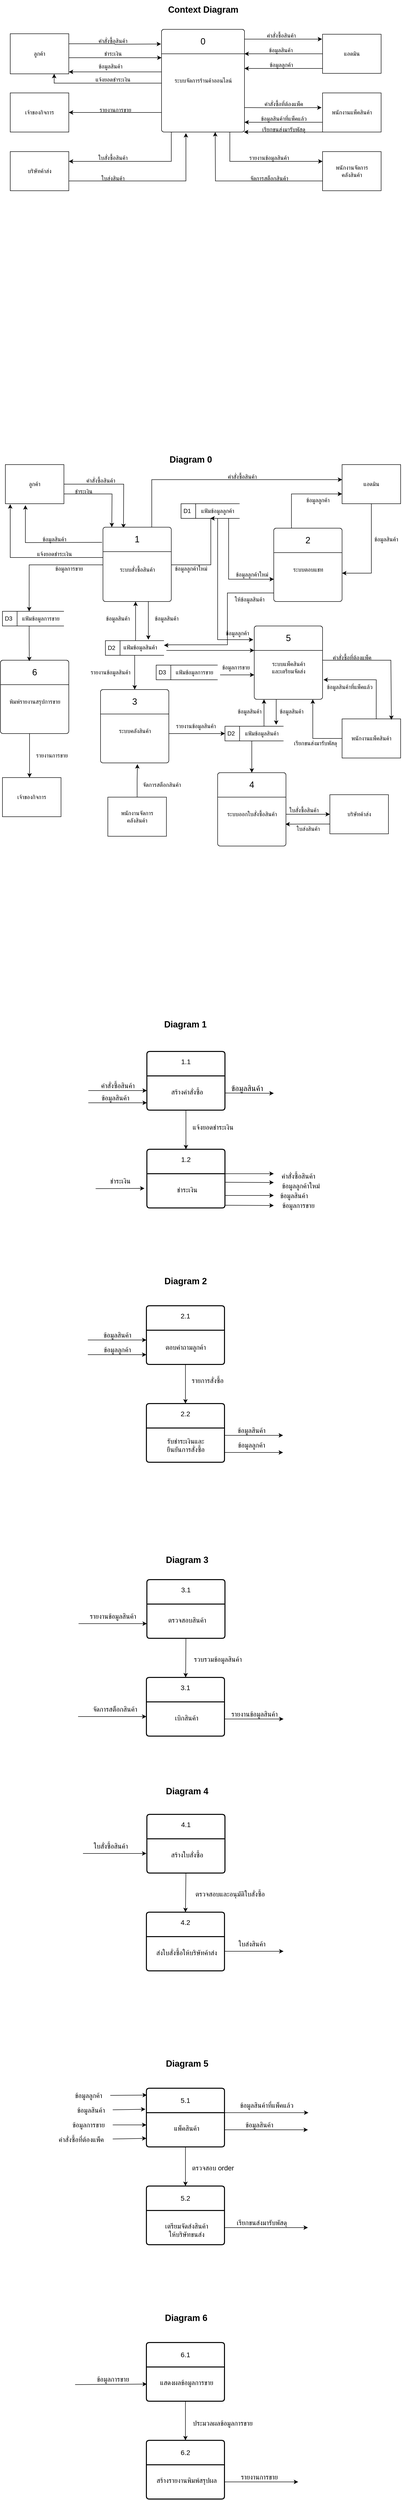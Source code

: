 <mxfile version="22.0.8" type="github">
  <diagram id="R2lEEEUBdFMjLlhIrx00" name="Page-1">
    <mxGraphModel dx="1120" dy="460" grid="1" gridSize="10" guides="1" tooltips="1" connect="1" arrows="1" fold="1" page="1" pageScale="1" pageWidth="850" pageHeight="1100" math="0" shadow="0" extFonts="Permanent Marker^https://fonts.googleapis.com/css?family=Permanent+Marker">
      <root>
        <mxCell id="0" />
        <mxCell id="1" parent="0" />
        <mxCell id="nlJG-_KIom-PyMVA0U7h-34" style="edgeStyle=orthogonalEdgeStyle;rounded=0;orthogonalLoop=1;jettySize=auto;html=1;exitX=0;exitY=0.75;exitDx=0;exitDy=0;entryX=1;entryY=0.5;entryDx=0;entryDy=0;" parent="1" target="nlJG-_KIom-PyMVA0U7h-5" edge="1">
          <mxGeometry relative="1" as="geometry">
            <Array as="points">
              <mxPoint x="350" y="360" />
            </Array>
            <mxPoint x="350" y="350" as="sourcePoint" />
          </mxGeometry>
        </mxCell>
        <mxCell id="nlJG-_KIom-PyMVA0U7h-38" style="edgeStyle=orthogonalEdgeStyle;rounded=0;orthogonalLoop=1;jettySize=auto;html=1;exitX=0.75;exitY=1;exitDx=0;exitDy=0;entryX=0;entryY=0.25;entryDx=0;entryDy=0;" parent="1" target="nlJG-_KIom-PyMVA0U7h-37" edge="1">
          <mxGeometry relative="1" as="geometry">
            <Array as="points">
              <mxPoint x="490" y="400" />
              <mxPoint x="490" y="460" />
            </Array>
            <mxPoint x="477.5" y="400" as="sourcePoint" />
          </mxGeometry>
        </mxCell>
        <mxCell id="nlJG-_KIom-PyMVA0U7h-43" style="edgeStyle=orthogonalEdgeStyle;rounded=0;orthogonalLoop=1;jettySize=auto;html=1;exitX=0.25;exitY=1;exitDx=0;exitDy=0;entryX=1;entryY=0.25;entryDx=0;entryDy=0;" parent="1" target="nlJG-_KIom-PyMVA0U7h-39" edge="1">
          <mxGeometry relative="1" as="geometry">
            <Array as="points">
              <mxPoint x="370" y="400" />
              <mxPoint x="370" y="460" />
            </Array>
            <mxPoint x="392.5" y="400" as="sourcePoint" />
          </mxGeometry>
        </mxCell>
        <mxCell id="Q0vENTSF0B63elXJC0Ba-40" style="edgeStyle=orthogonalEdgeStyle;shape=connector;rounded=0;orthogonalLoop=1;jettySize=auto;html=1;exitX=0;exitY=0.5;exitDx=0;exitDy=0;entryX=0.75;entryY=1;entryDx=0;entryDy=0;labelBackgroundColor=default;strokeColor=default;align=center;verticalAlign=middle;fontFamily=Helvetica;fontSize=12;fontColor=default;endArrow=classic;startSize=30;" parent="1" target="nlJG-_KIom-PyMVA0U7h-3" edge="1">
          <mxGeometry relative="1" as="geometry">
            <mxPoint x="350" y="300" as="sourcePoint" />
            <Array as="points">
              <mxPoint x="130" y="300" />
            </Array>
          </mxGeometry>
        </mxCell>
        <mxCell id="Q0vENTSF0B63elXJC0Ba-42" style="edgeStyle=orthogonalEdgeStyle;shape=connector;rounded=0;orthogonalLoop=1;jettySize=auto;html=1;exitX=1;exitY=0.5;exitDx=0;exitDy=0;labelBackgroundColor=default;strokeColor=default;align=center;verticalAlign=middle;fontFamily=Helvetica;fontSize=12;fontColor=default;endArrow=classic;startSize=30;" parent="1" edge="1">
          <mxGeometry relative="1" as="geometry">
            <mxPoint x="350" y="248" as="targetPoint" />
            <mxPoint x="160" y="248" as="sourcePoint" />
          </mxGeometry>
        </mxCell>
        <mxCell id="nlJG-_KIom-PyMVA0U7h-3" value="ลูกค้า" style="rounded=0;whiteSpace=wrap;html=1;" parent="1" vertex="1">
          <mxGeometry x="40" y="199" width="120" height="82" as="geometry" />
        </mxCell>
        <mxCell id="nlJG-_KIom-PyMVA0U7h-22" style="edgeStyle=orthogonalEdgeStyle;rounded=0;orthogonalLoop=1;jettySize=auto;html=1;exitX=0;exitY=0.5;exitDx=0;exitDy=0;" parent="1" source="nlJG-_KIom-PyMVA0U7h-4" edge="1">
          <mxGeometry relative="1" as="geometry">
            <mxPoint x="520" y="240" as="targetPoint" />
          </mxGeometry>
        </mxCell>
        <mxCell id="nlJG-_KIom-PyMVA0U7h-24" style="edgeStyle=orthogonalEdgeStyle;rounded=0;orthogonalLoop=1;jettySize=auto;html=1;exitX=0;exitY=0.75;exitDx=0;exitDy=0;" parent="1" edge="1">
          <mxGeometry relative="1" as="geometry">
            <mxPoint x="520" y="270" as="targetPoint" />
            <mxPoint x="680" y="270" as="sourcePoint" />
          </mxGeometry>
        </mxCell>
        <mxCell id="nlJG-_KIom-PyMVA0U7h-4" value="แอดมิน" style="rounded=0;whiteSpace=wrap;html=1;" parent="1" vertex="1">
          <mxGeometry x="680" y="200" width="120" height="80" as="geometry" />
        </mxCell>
        <mxCell id="nlJG-_KIom-PyMVA0U7h-5" value="เจ้าของกิจการ" style="rounded=0;whiteSpace=wrap;html=1;" parent="1" vertex="1">
          <mxGeometry x="40" y="320" width="120" height="80" as="geometry" />
        </mxCell>
        <mxCell id="nlJG-_KIom-PyMVA0U7h-6" value="ลูกค้า" style="rounded=0;whiteSpace=wrap;html=1;" parent="1" vertex="1">
          <mxGeometry x="30" y="1080" width="120" height="80" as="geometry" />
        </mxCell>
        <mxCell id="nlJG-_KIom-PyMVA0U7h-31" style="edgeStyle=orthogonalEdgeStyle;rounded=0;orthogonalLoop=1;jettySize=auto;html=1;exitX=0;exitY=0.75;exitDx=0;exitDy=0;" parent="1" source="nlJG-_KIom-PyMVA0U7h-7" edge="1">
          <mxGeometry relative="1" as="geometry">
            <mxPoint x="520" y="380" as="targetPoint" />
          </mxGeometry>
        </mxCell>
        <mxCell id="nlJG-_KIom-PyMVA0U7h-7" value="พนักงานแพ็คสินค้า" style="rounded=0;whiteSpace=wrap;html=1;" parent="1" vertex="1">
          <mxGeometry x="680" y="320" width="120" height="80" as="geometry" />
        </mxCell>
        <mxCell id="nlJG-_KIom-PyMVA0U7h-10" value="คำสั่งซื้อสินค้า" style="text;html=1;align=center;verticalAlign=middle;resizable=0;points=[];autosize=1;strokeColor=none;fillColor=none;" parent="1" vertex="1">
          <mxGeometry x="205" y="199" width="90" height="30" as="geometry" />
        </mxCell>
        <mxCell id="nlJG-_KIom-PyMVA0U7h-18" style="edgeStyle=orthogonalEdgeStyle;rounded=0;orthogonalLoop=1;jettySize=auto;html=1;exitX=1;exitY=0.25;exitDx=0;exitDy=0;entryX=-0.006;entryY=0.1;entryDx=0;entryDy=0;entryPerimeter=0;" parent="1" source="nlJG-_KIom-PyMVA0U7h-3" edge="1">
          <mxGeometry relative="1" as="geometry">
            <mxPoint x="348.98" y="220" as="targetPoint" />
          </mxGeometry>
        </mxCell>
        <mxCell id="nlJG-_KIom-PyMVA0U7h-20" value="คำสั่งซื้อสินค้า" style="text;html=1;align=center;verticalAlign=middle;resizable=0;points=[];autosize=1;strokeColor=none;fillColor=none;" parent="1" vertex="1">
          <mxGeometry x="550" y="188" width="90" height="30" as="geometry" />
        </mxCell>
        <mxCell id="nlJG-_KIom-PyMVA0U7h-21" style="edgeStyle=orthogonalEdgeStyle;rounded=0;orthogonalLoop=1;jettySize=auto;html=1;exitX=1;exitY=0.25;exitDx=0;exitDy=0;entryX=-0.008;entryY=0.625;entryDx=0;entryDy=0;entryPerimeter=0;" parent="1" edge="1">
          <mxGeometry relative="1" as="geometry">
            <mxPoint x="520" y="210" as="sourcePoint" />
            <mxPoint x="679.04" y="210" as="targetPoint" />
          </mxGeometry>
        </mxCell>
        <mxCell id="nlJG-_KIom-PyMVA0U7h-25" value="ข้อมูลสินค้า" style="text;html=1;align=center;verticalAlign=middle;resizable=0;points=[];autosize=1;strokeColor=none;fillColor=none;" parent="1" vertex="1">
          <mxGeometry x="554.04" y="218" width="80" height="30" as="geometry" />
        </mxCell>
        <mxCell id="nlJG-_KIom-PyMVA0U7h-26" value="ข้อมูลลูกค้า" style="text;html=1;align=center;verticalAlign=middle;resizable=0;points=[];autosize=1;strokeColor=none;fillColor=none;" parent="1" vertex="1">
          <mxGeometry x="555" y="248" width="80" height="30" as="geometry" />
        </mxCell>
        <mxCell id="nlJG-_KIom-PyMVA0U7h-27" style="edgeStyle=orthogonalEdgeStyle;rounded=0;orthogonalLoop=1;jettySize=auto;html=1;exitX=0;exitY=0.25;exitDx=0;exitDy=0;entryX=1;entryY=0.622;entryDx=0;entryDy=0;entryPerimeter=0;" parent="1" edge="1">
          <mxGeometry relative="1" as="geometry">
            <mxPoint x="350" y="277" as="sourcePoint" />
            <mxPoint x="160" y="277.004" as="targetPoint" />
          </mxGeometry>
        </mxCell>
        <mxCell id="nlJG-_KIom-PyMVA0U7h-28" value="ข้อมูลสินค้า" style="text;html=1;align=center;verticalAlign=middle;resizable=0;points=[];autosize=1;strokeColor=none;fillColor=none;" parent="1" vertex="1">
          <mxGeometry x="205" y="251" width="80" height="30" as="geometry" />
        </mxCell>
        <mxCell id="nlJG-_KIom-PyMVA0U7h-29" value="Context Diagram" style="text;html=1;align=center;verticalAlign=middle;resizable=0;points=[];autosize=1;strokeColor=none;fillColor=none;fontSize=18;fontStyle=1" parent="1" vertex="1">
          <mxGeometry x="350" y="130" width="170" height="40" as="geometry" />
        </mxCell>
        <mxCell id="nlJG-_KIom-PyMVA0U7h-30" style="edgeStyle=orthogonalEdgeStyle;rounded=0;orthogonalLoop=1;jettySize=auto;html=1;exitX=1;exitY=0.75;exitDx=0;exitDy=0;entryX=-0.017;entryY=0.375;entryDx=0;entryDy=0;entryPerimeter=0;" parent="1" target="nlJG-_KIom-PyMVA0U7h-7" edge="1">
          <mxGeometry relative="1" as="geometry">
            <mxPoint x="520" y="350" as="sourcePoint" />
          </mxGeometry>
        </mxCell>
        <mxCell id="nlJG-_KIom-PyMVA0U7h-32" value="คำสั่งซื้อที่ต้องแพ็ค" style="text;html=1;align=center;verticalAlign=middle;resizable=0;points=[];autosize=1;strokeColor=none;fillColor=none;" parent="1" vertex="1">
          <mxGeometry x="540" y="328" width="120" height="30" as="geometry" />
        </mxCell>
        <mxCell id="nlJG-_KIom-PyMVA0U7h-33" value="ข้อมูลสินค้าที่แพ็คแล้ว" style="text;html=1;align=center;verticalAlign=middle;resizable=0;points=[];autosize=1;strokeColor=none;fillColor=none;" parent="1" vertex="1">
          <mxGeometry x="535" y="358" width="130" height="30" as="geometry" />
        </mxCell>
        <mxCell id="nlJG-_KIom-PyMVA0U7h-35" value="รายงานการขาย" style="text;html=1;align=center;verticalAlign=middle;resizable=0;points=[];autosize=1;strokeColor=none;fillColor=none;" parent="1" vertex="1">
          <mxGeometry x="205" y="340" width="100" height="30" as="geometry" />
        </mxCell>
        <mxCell id="nlJG-_KIom-PyMVA0U7h-45" style="edgeStyle=orthogonalEdgeStyle;rounded=0;orthogonalLoop=1;jettySize=auto;html=1;exitX=0;exitY=0.75;exitDx=0;exitDy=0;" parent="1" source="nlJG-_KIom-PyMVA0U7h-37" edge="1">
          <mxGeometry relative="1" as="geometry">
            <mxPoint x="460" y="400" as="targetPoint" />
          </mxGeometry>
        </mxCell>
        <mxCell id="nlJG-_KIom-PyMVA0U7h-37" value="พนักงานจัดการ&lt;br&gt;คลังสินค้า" style="rounded=0;whiteSpace=wrap;html=1;" parent="1" vertex="1">
          <mxGeometry x="680" y="440" width="120" height="80" as="geometry" />
        </mxCell>
        <mxCell id="nlJG-_KIom-PyMVA0U7h-44" style="edgeStyle=orthogonalEdgeStyle;rounded=0;orthogonalLoop=1;jettySize=auto;html=1;exitX=1;exitY=0.75;exitDx=0;exitDy=0;entryX=0.294;entryY=1.01;entryDx=0;entryDy=0;entryPerimeter=0;" parent="1" source="nlJG-_KIom-PyMVA0U7h-39" edge="1" target="Q0vENTSF0B63elXJC0Ba-54">
          <mxGeometry relative="1" as="geometry">
            <mxPoint x="400" y="410" as="targetPoint" />
            <Array as="points">
              <mxPoint x="400" y="500" />
            </Array>
          </mxGeometry>
        </mxCell>
        <mxCell id="nlJG-_KIom-PyMVA0U7h-39" value="บริษัทค้าส่ง" style="rounded=0;whiteSpace=wrap;html=1;" parent="1" vertex="1">
          <mxGeometry x="40" y="440" width="120" height="80" as="geometry" />
        </mxCell>
        <mxCell id="nlJG-_KIom-PyMVA0U7h-40" value="รายงานข้อมูลสินค้า" style="text;html=1;align=center;verticalAlign=middle;resizable=0;points=[];autosize=1;strokeColor=none;fillColor=none;" parent="1" vertex="1">
          <mxGeometry x="510" y="438" width="120" height="30" as="geometry" />
        </mxCell>
        <mxCell id="nlJG-_KIom-PyMVA0U7h-42" value="จัดการสต็อกสินค้า" style="text;html=1;align=center;verticalAlign=middle;resizable=0;points=[];autosize=1;strokeColor=none;fillColor=none;" parent="1" vertex="1">
          <mxGeometry x="515" y="480" width="110" height="30" as="geometry" />
        </mxCell>
        <mxCell id="nlJG-_KIom-PyMVA0U7h-46" value="ใบสั่งซื้อสินค้า" style="text;html=1;align=center;verticalAlign=middle;resizable=0;points=[];autosize=1;strokeColor=none;fillColor=none;" parent="1" vertex="1">
          <mxGeometry x="205" y="438" width="90" height="30" as="geometry" />
        </mxCell>
        <mxCell id="nlJG-_KIom-PyMVA0U7h-47" value="ใบส่งสินค้า" style="text;html=1;align=center;verticalAlign=middle;resizable=0;points=[];autosize=1;strokeColor=none;fillColor=none;" parent="1" vertex="1">
          <mxGeometry x="210" y="480" width="80" height="30" as="geometry" />
        </mxCell>
        <mxCell id="Q0vENTSF0B63elXJC0Ba-1" value="Diagram 0" style="text;html=1;strokeColor=none;fillColor=none;align=center;verticalAlign=middle;whiteSpace=wrap;rounded=0;fontSize=18;fontStyle=1" parent="1" vertex="1">
          <mxGeometry x="360" y="1050" width="100" height="40" as="geometry" />
        </mxCell>
        <mxCell id="Q0vENTSF0B63elXJC0Ba-3" style="edgeStyle=orthogonalEdgeStyle;rounded=0;orthogonalLoop=1;jettySize=auto;html=1;exitX=1;exitY=0.5;exitDx=0;exitDy=0;entryX=0.3;entryY=0;entryDx=0;entryDy=0;entryPerimeter=0;" parent="1" source="nlJG-_KIom-PyMVA0U7h-6" edge="1">
          <mxGeometry relative="1" as="geometry">
            <mxPoint x="272" y="1210" as="targetPoint" />
          </mxGeometry>
        </mxCell>
        <mxCell id="Q0vENTSF0B63elXJC0Ba-4" style="edgeStyle=orthogonalEdgeStyle;rounded=0;orthogonalLoop=1;jettySize=auto;html=1;entryX=0.342;entryY=1.038;entryDx=0;entryDy=0;entryPerimeter=0;exitX=-0.014;exitY=0.58;exitDx=0;exitDy=0;exitPerimeter=0;" parent="1" target="nlJG-_KIom-PyMVA0U7h-6" edge="1">
          <mxGeometry relative="1" as="geometry">
            <mxPoint x="228.04" y="1239" as="sourcePoint" />
          </mxGeometry>
        </mxCell>
        <mxCell id="Q0vENTSF0B63elXJC0Ba-5" value="คำสั่งซื้อสินค้า" style="text;html=1;align=center;verticalAlign=middle;resizable=0;points=[];autosize=1;strokeColor=none;fillColor=none;" parent="1" vertex="1">
          <mxGeometry x="180" y="1098" width="90" height="30" as="geometry" />
        </mxCell>
        <object label="D1" id="Q0vENTSF0B63elXJC0Ba-8">
          <mxCell style="html=1;dashed=0;whiteSpace=wrap;shape=mxgraph.dfd.dataStoreID;align=left;spacingLeft=3;points=[[0,0],[0.5,0],[1,0],[0,0.5],[1,0.5],[0,1],[0.5,1],[1,1]];container=0;labelBorderColor=none;labelBackgroundColor=none;fontColor=default;verticalAlign=middle;dropTarget=1;fixDash=1;fillColor=default;metaEdit=1;backgroundOutline=1;portConstraintRotation=1;snapToPoint=1;allowArrows=1;connectable=1;movableLabel=0;autosize=1;fixedWidth=1;resizeWidth=1;resizeHeight=1;treeFolding=0;comic=0;enumerate=0;treeMoving=0;" parent="1" vertex="1">
            <mxGeometry x="390" y="1160" width="120" height="30" as="geometry" />
          </mxCell>
        </object>
        <mxCell id="Q0vENTSF0B63elXJC0Ba-13" value="ข้อมูลสินค้า" style="text;html=1;align=center;verticalAlign=middle;resizable=0;points=[];autosize=1;strokeColor=none;fillColor=none;" parent="1" vertex="1">
          <mxGeometry x="90" y="1218" width="80" height="30" as="geometry" />
        </mxCell>
        <mxCell id="Q0vENTSF0B63elXJC0Ba-16" value="แฟ้มข้อมูลลูกค้า" style="text;html=1;strokeColor=none;fillColor=none;align=center;verticalAlign=middle;whiteSpace=wrap;rounded=0;" parent="1" vertex="1">
          <mxGeometry x="420" y="1160" width="90" height="30" as="geometry" />
        </mxCell>
        <mxCell id="Q0vENTSF0B63elXJC0Ba-24" value="ข้อมูลสินค้า" style="text;html=1;align=center;verticalAlign=middle;resizable=0;points=[];autosize=1;strokeColor=none;fillColor=none;" parent="1" vertex="1">
          <mxGeometry x="220" y="1380" width="80" height="30" as="geometry" />
        </mxCell>
        <mxCell id="Q0vENTSF0B63elXJC0Ba-25" value="ข้อมูลลูกค้าใหม่" style="text;html=1;align=center;verticalAlign=middle;resizable=0;points=[];autosize=1;strokeColor=none;fillColor=none;" parent="1" vertex="1">
          <mxGeometry x="360" y="1278" width="100" height="30" as="geometry" />
        </mxCell>
        <mxCell id="Q0vENTSF0B63elXJC0Ba-37" value="แจ้งยอดชำระเงิน" style="text;html=1;align=center;verticalAlign=middle;resizable=0;points=[];autosize=1;strokeColor=none;fillColor=none;fontSize=12;fontFamily=Helvetica;fontColor=default;" parent="1" vertex="1">
          <mxGeometry x="75" y="1248" width="110" height="30" as="geometry" />
        </mxCell>
        <mxCell id="Q0vENTSF0B63elXJC0Ba-38" value="ชำระเงิน" style="text;html=1;align=center;verticalAlign=middle;resizable=0;points=[];autosize=1;strokeColor=none;fillColor=none;fontSize=12;fontFamily=Helvetica;fontColor=default;" parent="1" vertex="1">
          <mxGeometry x="160" y="1120" width="60" height="30" as="geometry" />
        </mxCell>
        <mxCell id="Q0vENTSF0B63elXJC0Ba-41" value="แจ้งยอดชำระเงิน" style="text;html=1;align=center;verticalAlign=middle;resizable=0;points=[];autosize=1;strokeColor=none;fillColor=none;fontSize=12;fontFamily=Helvetica;fontColor=default;" parent="1" vertex="1">
          <mxGeometry x="195" y="278" width="110" height="30" as="geometry" />
        </mxCell>
        <mxCell id="Q0vENTSF0B63elXJC0Ba-45" value="ชำระเงิน" style="text;html=1;align=center;verticalAlign=middle;resizable=0;points=[];autosize=1;strokeColor=none;fillColor=none;fontSize=12;fontFamily=Helvetica;fontColor=default;" parent="1" vertex="1">
          <mxGeometry x="220" y="225" width="60" height="30" as="geometry" />
        </mxCell>
        <mxCell id="Q0vENTSF0B63elXJC0Ba-48" style="edgeStyle=orthogonalEdgeStyle;shape=connector;rounded=0;orthogonalLoop=1;jettySize=auto;html=1;exitX=0.014;exitY=0.413;exitDx=0;exitDy=0;entryX=0.083;entryY=1.013;entryDx=0;entryDy=0;entryPerimeter=0;labelBackgroundColor=default;strokeColor=default;align=center;verticalAlign=middle;fontFamily=Helvetica;fontSize=12;fontColor=default;endArrow=classic;startSize=30;exitPerimeter=0;" parent="1" source="Q0vENTSF0B63elXJC0Ba-57" target="nlJG-_KIom-PyMVA0U7h-6" edge="1">
          <mxGeometry relative="1" as="geometry">
            <mxPoint x="230" y="1262.5" as="sourcePoint" />
            <Array as="points">
              <mxPoint x="232" y="1270" />
              <mxPoint x="40" y="1270" />
            </Array>
          </mxGeometry>
        </mxCell>
        <mxCell id="Q0vENTSF0B63elXJC0Ba-49" value="แอดมิน" style="rounded=0;whiteSpace=wrap;html=1;strokeColor=default;align=center;verticalAlign=middle;fontFamily=Helvetica;fontSize=12;fontColor=default;startSize=30;fillColor=default;" parent="1" vertex="1">
          <mxGeometry x="720" y="1080" width="120" height="80" as="geometry" />
        </mxCell>
        <mxCell id="Q0vENTSF0B63elXJC0Ba-54" value="" style="html=1;shadow=0;dashed=0;shape=mxgraph.bootstrap.rrect;rSize=5;html=1;whiteSpace=wrap;verticalAlign=bottom;align=left;spacing=20;spacingBottom=0;fontSize=14;fontFamily=Helvetica;startSize=30;" parent="1" vertex="1">
          <mxGeometry x="350" y="190" width="170" height="210" as="geometry" />
        </mxCell>
        <mxCell id="Q0vENTSF0B63elXJC0Ba-55" value="0" style="html=1;shadow=0;dashed=0;shape=mxgraph.bootstrap.topButton;rSize=5;perimeter=none;whiteSpace=wrap;resizeWidth=1;fontSize=18;align=center;spacing=20;verticalAlign=middle;fontFamily=Helvetica;startSize=30;" parent="Q0vENTSF0B63elXJC0Ba-54" vertex="1">
          <mxGeometry width="170" height="50" relative="1" as="geometry" />
        </mxCell>
        <mxCell id="Q0vENTSF0B63elXJC0Ba-56" value="ระบบจัดการร้านค้าออนไลน์" style="text;html=1;align=center;verticalAlign=middle;resizable=0;points=[];autosize=1;strokeColor=none;fillColor=none;fontSize=12;fontFamily=Helvetica;fontColor=default;" parent="Q0vENTSF0B63elXJC0Ba-54" vertex="1">
          <mxGeometry x="4.998" y="90.0" width="160" height="30" as="geometry" />
        </mxCell>
        <mxCell id="Q0vENTSF0B63elXJC0Ba-88" value="" style="edgeStyle=orthogonalEdgeStyle;shape=connector;rounded=0;orthogonalLoop=1;jettySize=auto;html=1;labelBackgroundColor=default;strokeColor=default;align=center;verticalAlign=middle;fontFamily=Helvetica;fontSize=12;fontColor=default;endArrow=classic;startSize=30;entryX=0.002;entryY=0.385;entryDx=0;entryDy=0;entryPerimeter=0;" parent="1" source="Q0vENTSF0B63elXJC0Ba-57" target="Q0vENTSF0B63elXJC0Ba-49" edge="1">
          <mxGeometry relative="1" as="geometry">
            <Array as="points">
              <mxPoint x="330" y="1111" />
            </Array>
          </mxGeometry>
        </mxCell>
        <mxCell id="Q0vENTSF0B63elXJC0Ba-105" value="" style="edgeStyle=orthogonalEdgeStyle;shape=connector;rounded=0;orthogonalLoop=1;jettySize=auto;html=1;labelBackgroundColor=default;strokeColor=default;align=center;verticalAlign=middle;fontFamily=Helvetica;fontSize=12;fontColor=default;endArrow=classic;startSize=30;" parent="1" edge="1">
          <mxGeometry relative="1" as="geometry">
            <mxPoint x="450" y="1190" as="targetPoint" />
            <mxPoint x="355" y="1285" as="sourcePoint" />
            <Array as="points">
              <mxPoint x="451" y="1285" />
            </Array>
          </mxGeometry>
        </mxCell>
        <mxCell id="Q0vENTSF0B63elXJC0Ba-134" style="edgeStyle=orthogonalEdgeStyle;shape=connector;rounded=0;orthogonalLoop=1;jettySize=auto;html=1;entryX=0.25;entryY=0;entryDx=0;entryDy=0;labelBackgroundColor=default;strokeColor=default;align=center;verticalAlign=middle;fontFamily=Helvetica;fontSize=12;fontColor=default;endArrow=classic;startSize=30;" parent="1" source="Q0vENTSF0B63elXJC0Ba-57" target="Q0vENTSF0B63elXJC0Ba-133" edge="1">
          <mxGeometry relative="1" as="geometry" />
        </mxCell>
        <mxCell id="CMod__6oWc86omaPiiPT-20" style="edgeStyle=none;rounded=0;orthogonalLoop=1;jettySize=auto;html=1;entryX=0.589;entryY=-0.1;entryDx=0;entryDy=0;fontFamily=Helvetica;fontSize=14;fontColor=default;startSize=30;exitX=0.664;exitY=0.993;exitDx=0;exitDy=0;exitPerimeter=0;entryPerimeter=0;" edge="1" parent="1" source="Q0vENTSF0B63elXJC0Ba-57" target="Q0vENTSF0B63elXJC0Ba-91">
          <mxGeometry relative="1" as="geometry" />
        </mxCell>
        <mxCell id="Q0vENTSF0B63elXJC0Ba-57" value="" style="html=1;shadow=0;dashed=0;shape=mxgraph.bootstrap.rrect;rSize=5;html=1;whiteSpace=wrap;verticalAlign=bottom;align=left;spacing=20;spacingBottom=0;fontSize=14;fontFamily=Helvetica;startSize=30;snapToPoint=1;" parent="1" vertex="1">
          <mxGeometry x="230" y="1210" width="140" height="150" as="geometry" />
        </mxCell>
        <mxCell id="Q0vENTSF0B63elXJC0Ba-59" value="ระบบสั่งซื้อสินค้า" style="text;html=1;align=center;verticalAlign=middle;resizable=0;points=[];autosize=1;strokeColor=none;fillColor=none;fontSize=12;fontFamily=Helvetica;fontColor=default;" parent="Q0vENTSF0B63elXJC0Ba-57" vertex="1">
          <mxGeometry x="15.004" y="69.996" width="110" height="30" as="geometry" />
        </mxCell>
        <mxCell id="Q0vENTSF0B63elXJC0Ba-98" value="1" style="html=1;shadow=0;dashed=0;shape=mxgraph.bootstrap.topButton;rSize=5;perimeter=none;whiteSpace=wrap;resizeWidth=1;fontSize=18;align=center;spacing=20;verticalAlign=middle;fontFamily=Helvetica;startSize=30;" parent="Q0vENTSF0B63elXJC0Ba-57" vertex="1">
          <mxGeometry y="-2" width="140" height="50" as="geometry" />
        </mxCell>
        <mxCell id="Q0vENTSF0B63elXJC0Ba-62" style="edgeStyle=orthogonalEdgeStyle;shape=connector;rounded=0;orthogonalLoop=1;jettySize=auto;html=1;exitX=1;exitY=0.75;exitDx=0;exitDy=0;entryX=0.129;entryY=-0.04;entryDx=0;entryDy=0;entryPerimeter=0;labelBackgroundColor=default;strokeColor=default;align=center;verticalAlign=middle;fontFamily=Helvetica;fontSize=12;fontColor=default;endArrow=classic;startSize=30;" parent="1" source="nlJG-_KIom-PyMVA0U7h-6" edge="1">
          <mxGeometry relative="1" as="geometry">
            <mxPoint x="248.06" y="1208.0" as="targetPoint" />
          </mxGeometry>
        </mxCell>
        <mxCell id="Q0vENTSF0B63elXJC0Ba-126" style="edgeStyle=orthogonalEdgeStyle;shape=connector;rounded=0;orthogonalLoop=1;jettySize=auto;html=1;entryX=1;entryY=0.5;entryDx=0;entryDy=0;labelBackgroundColor=default;strokeColor=default;align=center;verticalAlign=middle;fontFamily=Helvetica;fontSize=12;fontColor=default;endArrow=classic;startSize=30;exitX=0.007;exitY=0.88;exitDx=0;exitDy=0;exitPerimeter=0;" parent="1" edge="1">
          <mxGeometry relative="1" as="geometry">
            <mxPoint x="584.98" y="1340.5" as="sourcePoint" />
            <mxPoint x="355" y="1449.5" as="targetPoint" />
            <Array as="points">
              <mxPoint x="585" y="1342.5" />
              <mxPoint x="485" y="1342.5" />
              <mxPoint x="485" y="1448.5" />
              <mxPoint x="364" y="1448.5" />
              <mxPoint x="364" y="1449.5" />
            </Array>
          </mxGeometry>
        </mxCell>
        <mxCell id="Q0vENTSF0B63elXJC0Ba-65" value="" style="html=1;shadow=0;dashed=0;shape=mxgraph.bootstrap.rrect;rSize=5;html=1;whiteSpace=wrap;verticalAlign=bottom;align=left;spacing=20;spacingBottom=0;fontSize=14;fontFamily=Helvetica;startSize=30;" parent="1" vertex="1">
          <mxGeometry x="580" y="1210" width="140" height="150" as="geometry" />
        </mxCell>
        <mxCell id="Q0vENTSF0B63elXJC0Ba-66" value="2" style="html=1;shadow=0;dashed=0;shape=mxgraph.bootstrap.topButton;rSize=5;perimeter=none;whiteSpace=wrap;resizeWidth=1;fontSize=18;align=center;spacing=20;verticalAlign=middle;fontFamily=Helvetica;startSize=30;" parent="Q0vENTSF0B63elXJC0Ba-65" vertex="1">
          <mxGeometry width="140" height="50" relative="1" as="geometry" />
        </mxCell>
        <mxCell id="Q0vENTSF0B63elXJC0Ba-67" value="ระบบตอบแชท" style="text;html=1;align=center;verticalAlign=middle;resizable=0;points=[];autosize=1;strokeColor=none;fillColor=none;fontSize=12;fontFamily=Helvetica;fontColor=default;" parent="Q0vENTSF0B63elXJC0Ba-65" vertex="1">
          <mxGeometry x="25.004" y="69.996" width="90" height="30" as="geometry" />
        </mxCell>
        <mxCell id="Q0vENTSF0B63elXJC0Ba-68" style="edgeStyle=orthogonalEdgeStyle;shape=connector;rounded=0;orthogonalLoop=1;jettySize=auto;html=1;exitX=0.5;exitY=1;exitDx=0;exitDy=0;entryX=1;entryY=0.613;entryDx=0;entryDy=0;entryPerimeter=0;labelBackgroundColor=default;strokeColor=default;align=center;verticalAlign=middle;fontFamily=Helvetica;fontSize=12;fontColor=default;endArrow=classic;startSize=30;" parent="1" source="Q0vENTSF0B63elXJC0Ba-49" target="Q0vENTSF0B63elXJC0Ba-65" edge="1">
          <mxGeometry relative="1" as="geometry" />
        </mxCell>
        <mxCell id="Q0vENTSF0B63elXJC0Ba-70" value="ข้อมูลสินค้า" style="text;html=1;align=center;verticalAlign=middle;resizable=0;points=[];autosize=1;strokeColor=none;fillColor=none;fontSize=12;fontFamily=Helvetica;fontColor=default;" parent="1" vertex="1">
          <mxGeometry x="770" y="1218" width="80" height="30" as="geometry" />
        </mxCell>
        <mxCell id="Q0vENTSF0B63elXJC0Ba-122" value="" style="edgeStyle=orthogonalEdgeStyle;shape=connector;rounded=0;orthogonalLoop=1;jettySize=auto;html=1;labelBackgroundColor=default;strokeColor=default;align=center;verticalAlign=middle;fontFamily=Helvetica;fontSize=12;fontColor=default;endArrow=classic;startSize=30;" parent="1" source="Q0vENTSF0B63elXJC0Ba-71" target="Q0vENTSF0B63elXJC0Ba-120" edge="1">
          <mxGeometry relative="1" as="geometry">
            <Array as="points">
              <mxPoint x="450" y="1630" />
              <mxPoint x="450" y="1630" />
            </Array>
          </mxGeometry>
        </mxCell>
        <mxCell id="Q0vENTSF0B63elXJC0Ba-71" value="" style="html=1;shadow=0;dashed=0;shape=mxgraph.bootstrap.rrect;rSize=5;html=1;whiteSpace=wrap;verticalAlign=bottom;align=left;spacing=20;spacingBottom=0;fontSize=14;fontFamily=Helvetica;startSize=30;" parent="1" vertex="1">
          <mxGeometry x="225" y="1540" width="140" height="150" as="geometry" />
        </mxCell>
        <mxCell id="Q0vENTSF0B63elXJC0Ba-72" value="3" style="html=1;shadow=0;dashed=0;shape=mxgraph.bootstrap.topButton;rSize=5;perimeter=none;whiteSpace=wrap;resizeWidth=1;fontSize=18;align=center;spacing=20;verticalAlign=middle;fontFamily=Helvetica;startSize=30;" parent="Q0vENTSF0B63elXJC0Ba-71" vertex="1">
          <mxGeometry width="140" height="50" relative="1" as="geometry" />
        </mxCell>
        <mxCell id="Q0vENTSF0B63elXJC0Ba-73" value="ระบบคลังสินค้า" style="text;html=1;align=center;verticalAlign=middle;resizable=0;points=[];autosize=1;strokeColor=none;fillColor=none;fontSize=12;fontFamily=Helvetica;fontColor=default;" parent="Q0vENTSF0B63elXJC0Ba-71" vertex="1">
          <mxGeometry x="20.004" y="69.996" width="100" height="30" as="geometry" />
        </mxCell>
        <mxCell id="Q0vENTSF0B63elXJC0Ba-139" style="edgeStyle=orthogonalEdgeStyle;shape=connector;rounded=0;orthogonalLoop=1;jettySize=auto;html=1;entryX=0.5;entryY=0;entryDx=0;entryDy=0;labelBackgroundColor=default;strokeColor=default;align=center;verticalAlign=middle;fontFamily=Helvetica;fontSize=12;fontColor=default;endArrow=classic;startSize=30;" parent="1" edge="1">
          <mxGeometry relative="1" as="geometry">
            <mxPoint x="79.5" y="1630" as="sourcePoint" />
            <mxPoint x="79.5" y="1720" as="targetPoint" />
          </mxGeometry>
        </mxCell>
        <mxCell id="Q0vENTSF0B63elXJC0Ba-75" value="" style="html=1;shadow=0;dashed=0;shape=mxgraph.bootstrap.rrect;rSize=5;html=1;whiteSpace=wrap;verticalAlign=bottom;align=left;spacing=20;spacingBottom=0;fontSize=14;fontFamily=Helvetica;startSize=30;" parent="1" vertex="1">
          <mxGeometry x="20" y="1480" width="140.004" height="150" as="geometry" />
        </mxCell>
        <mxCell id="Q0vENTSF0B63elXJC0Ba-76" value="6" style="html=1;shadow=0;dashed=0;shape=mxgraph.bootstrap.topButton;rSize=5;perimeter=none;whiteSpace=wrap;resizeWidth=1;fontSize=18;align=center;spacing=20;verticalAlign=middle;fontFamily=Helvetica;startSize=30;" parent="Q0vENTSF0B63elXJC0Ba-75" vertex="1">
          <mxGeometry width="140" height="50" relative="1" as="geometry" />
        </mxCell>
        <mxCell id="Q0vENTSF0B63elXJC0Ba-77" value="พิมพ์รายงานสรุปการขาย" style="text;html=1;align=center;verticalAlign=middle;resizable=0;points=[];autosize=1;strokeColor=none;fillColor=none;fontSize=12;fontFamily=Helvetica;fontColor=default;" parent="Q0vENTSF0B63elXJC0Ba-75" vertex="1">
          <mxGeometry x="0.004" y="69.996" width="140" height="30" as="geometry" />
        </mxCell>
        <mxCell id="Q0vENTSF0B63elXJC0Ba-78" value="เจ้าของกิจการ" style="rounded=0;whiteSpace=wrap;html=1;strokeColor=default;align=center;verticalAlign=middle;fontFamily=Helvetica;fontSize=12;fontColor=default;startSize=30;fillColor=default;" parent="1" vertex="1">
          <mxGeometry x="24.04" y="1720" width="120" height="80" as="geometry" />
        </mxCell>
        <mxCell id="Q0vENTSF0B63elXJC0Ba-82" value="รายงานการขาย" style="text;html=1;align=center;verticalAlign=middle;resizable=0;points=[];autosize=1;strokeColor=none;fillColor=none;fontSize=12;fontFamily=Helvetica;fontColor=default;" parent="1" vertex="1">
          <mxGeometry x="75" y="1660" width="100" height="30" as="geometry" />
        </mxCell>
        <mxCell id="Q0vENTSF0B63elXJC0Ba-83" value="พนักงานจัดการ&lt;br style=&quot;border-color: var(--border-color);&quot;&gt;คลังสินค้า" style="rounded=0;whiteSpace=wrap;html=1;" parent="1" vertex="1">
          <mxGeometry x="240" y="1760" width="120" height="80" as="geometry" />
        </mxCell>
        <mxCell id="Q0vENTSF0B63elXJC0Ba-89" value="คำสั่งซื้อสินค้า" style="text;html=1;align=center;verticalAlign=middle;resizable=0;points=[];autosize=1;strokeColor=none;fillColor=none;" parent="1" vertex="1">
          <mxGeometry x="470" y="1090" width="90" height="30" as="geometry" />
        </mxCell>
        <mxCell id="Q0vENTSF0B63elXJC0Ba-90" value="D2" style="html=1;dashed=0;whiteSpace=wrap;shape=mxgraph.dfd.dataStoreID;align=left;spacingLeft=3;points=[[0,0],[0.5,0],[1,0],[0,0.5],[1,0.5],[0,1],[0.5,1],[1,1]];container=0;dropTarget=1;horizontal=1;" parent="1" vertex="1">
          <mxGeometry x="235" y="1440" width="120" height="30" as="geometry" />
        </mxCell>
        <mxCell id="Q0vENTSF0B63elXJC0Ba-91" value="&lt;span style=&quot;color: rgb(0, 0, 0); font-family: Helvetica; font-size: 12px; font-style: normal; font-variant-ligatures: normal; font-variant-caps: normal; font-weight: 400; letter-spacing: normal; orphans: 2; text-align: center; text-indent: 0px; text-transform: none; widows: 2; word-spacing: 0px; -webkit-text-stroke-width: 0px; background-color: rgb(251, 251, 251); text-decoration-thickness: initial; text-decoration-style: initial; text-decoration-color: initial; float: none; display: inline !important;&quot;&gt;แฟ้มข้อมูลสินค้า&lt;/span&gt;" style="text;whiteSpace=wrap;html=1;fontSize=12;fontFamily=Helvetica;fontColor=default;" parent="1" vertex="1">
          <mxGeometry x="270" y="1440" width="90" height="20" as="geometry" />
        </mxCell>
        <mxCell id="Q0vENTSF0B63elXJC0Ba-93" style="edgeStyle=orthogonalEdgeStyle;shape=connector;rounded=0;orthogonalLoop=1;jettySize=auto;html=1;exitX=0.25;exitY=0;exitDx=0;exitDy=0;entryX=0.477;entryY=1.001;entryDx=0;entryDy=0;entryPerimeter=0;labelBackgroundColor=default;strokeColor=default;align=center;verticalAlign=middle;fontFamily=Helvetica;fontSize=12;fontColor=default;endArrow=classic;startSize=30;" parent="1" source="Q0vENTSF0B63elXJC0Ba-91" target="Q0vENTSF0B63elXJC0Ba-57" edge="1">
          <mxGeometry relative="1" as="geometry">
            <Array as="points">
              <mxPoint x="297" y="1440" />
            </Array>
          </mxGeometry>
        </mxCell>
        <mxCell id="Q0vENTSF0B63elXJC0Ba-95" value="รายงานข้อมูลสินค้า" style="text;html=1;align=center;verticalAlign=middle;resizable=0;points=[];autosize=1;strokeColor=none;fillColor=none;" parent="1" vertex="1">
          <mxGeometry x="185" y="1490" width="120" height="30" as="geometry" />
        </mxCell>
        <mxCell id="Q0vENTSF0B63elXJC0Ba-96" value="ข้อมูลลูกค้าใหม่" style="text;html=1;align=center;verticalAlign=middle;resizable=0;points=[];autosize=1;strokeColor=none;fillColor=none;fontSize=12;fontFamily=Helvetica;fontColor=default;" parent="1" vertex="1">
          <mxGeometry x="485" y="1290" width="100" height="30" as="geometry" />
        </mxCell>
        <mxCell id="Q0vENTSF0B63elXJC0Ba-109" value="บริษัทค้าส่ง" style="rounded=0;whiteSpace=wrap;html=1;" parent="1" vertex="1">
          <mxGeometry x="695" y="1755" width="120" height="80" as="geometry" />
        </mxCell>
        <mxCell id="Q0vENTSF0B63elXJC0Ba-118" value="" style="edgeStyle=orthogonalEdgeStyle;shape=connector;rounded=0;orthogonalLoop=1;jettySize=auto;html=1;labelBackgroundColor=default;strokeColor=default;align=center;verticalAlign=middle;fontFamily=Helvetica;fontSize=12;fontColor=default;endArrow=classic;startSize=30;" parent="1" source="Q0vENTSF0B63elXJC0Ba-113" target="Q0vENTSF0B63elXJC0Ba-109" edge="1">
          <mxGeometry relative="1" as="geometry">
            <Array as="points">
              <mxPoint x="630" y="1795" />
              <mxPoint x="630" y="1795" />
            </Array>
          </mxGeometry>
        </mxCell>
        <mxCell id="Q0vENTSF0B63elXJC0Ba-113" value="" style="html=1;shadow=0;dashed=0;shape=mxgraph.bootstrap.rrect;rSize=5;html=1;whiteSpace=wrap;verticalAlign=bottom;align=left;spacing=20;spacingBottom=0;fontSize=14;fontFamily=Helvetica;startSize=30;" parent="1" vertex="1">
          <mxGeometry x="465" y="1710" width="140.004" height="150" as="geometry" />
        </mxCell>
        <mxCell id="Q0vENTSF0B63elXJC0Ba-114" value="4" style="html=1;shadow=0;dashed=0;shape=mxgraph.bootstrap.topButton;rSize=5;perimeter=none;whiteSpace=wrap;resizeWidth=1;fontSize=18;align=center;spacing=20;verticalAlign=middle;fontFamily=Helvetica;startSize=30;" parent="Q0vENTSF0B63elXJC0Ba-113" vertex="1">
          <mxGeometry width="140" height="50" relative="1" as="geometry" />
        </mxCell>
        <mxCell id="Q0vENTSF0B63elXJC0Ba-115" value="ระบบออกใบสั่งซื้อสินค้า" style="text;html=1;align=center;verticalAlign=middle;resizable=0;points=[];autosize=1;strokeColor=none;fillColor=none;fontSize=12;fontFamily=Helvetica;fontColor=default;" parent="Q0vENTSF0B63elXJC0Ba-113" vertex="1">
          <mxGeometry x="0.004" y="69.996" width="140" height="30" as="geometry" />
        </mxCell>
        <mxCell id="Q0vENTSF0B63elXJC0Ba-119" value="&lt;span style=&quot;color: rgb(0, 0, 0); font-family: Helvetica; font-size: 12px; font-style: normal; font-variant-ligatures: normal; font-variant-caps: normal; font-weight: 400; letter-spacing: normal; orphans: 2; text-align: center; text-indent: 0px; text-transform: none; widows: 2; word-spacing: 0px; -webkit-text-stroke-width: 0px; background-color: rgb(251, 251, 251); text-decoration-thickness: initial; text-decoration-style: initial; text-decoration-color: initial; float: none; display: inline !important;&quot;&gt;ใบสั่งซื้อสินค้า&lt;/span&gt;" style="text;whiteSpace=wrap;html=1;fontSize=12;fontFamily=Helvetica;fontColor=default;" parent="1" vertex="1">
          <mxGeometry x="610" y="1772.5" width="80" height="25" as="geometry" />
        </mxCell>
        <mxCell id="Q0vENTSF0B63elXJC0Ba-120" value="D2" style="html=1;dashed=0;whiteSpace=wrap;shape=mxgraph.dfd.dataStoreID;align=left;spacingLeft=3;points=[[0,0],[0.5,0],[1,0],[0,0.5],[1,0.5],[0,1],[0.5,1],[1,1]];container=0;dropTarget=1;horizontal=1;" parent="1" vertex="1">
          <mxGeometry x="480" y="1615" width="120" height="30" as="geometry" />
        </mxCell>
        <mxCell id="Q0vENTSF0B63elXJC0Ba-124" value="" style="edgeStyle=orthogonalEdgeStyle;shape=connector;rounded=0;orthogonalLoop=1;jettySize=auto;html=1;labelBackgroundColor=default;strokeColor=default;align=center;verticalAlign=middle;fontFamily=Helvetica;fontSize=12;fontColor=default;endArrow=classic;startSize=30;" parent="1" source="Q0vENTSF0B63elXJC0Ba-121" edge="1">
          <mxGeometry relative="1" as="geometry">
            <mxPoint x="535" y="1710" as="targetPoint" />
            <Array as="points">
              <mxPoint x="535" y="1660" />
              <mxPoint x="535" y="1660" />
            </Array>
          </mxGeometry>
        </mxCell>
        <mxCell id="Q0vENTSF0B63elXJC0Ba-121" value="แฟ้มข้อมูลสินค้า" style="text;html=1;align=center;verticalAlign=middle;resizable=0;points=[];autosize=1;strokeColor=none;fillColor=none;" parent="1" vertex="1">
          <mxGeometry x="505" y="1615" width="100" height="30" as="geometry" />
        </mxCell>
        <mxCell id="Q0vENTSF0B63elXJC0Ba-123" value="จัดการสต็อกสินค้า" style="text;html=1;align=center;verticalAlign=middle;resizable=0;points=[];autosize=1;strokeColor=none;fillColor=none;fontSize=12;fontFamily=Helvetica;fontColor=default;" parent="1" vertex="1">
          <mxGeometry x="295" y="1720" width="110" height="30" as="geometry" />
        </mxCell>
        <mxCell id="Q0vENTSF0B63elXJC0Ba-125" style="edgeStyle=orthogonalEdgeStyle;shape=connector;rounded=0;orthogonalLoop=1;jettySize=auto;html=1;exitX=0.75;exitY=1;exitDx=0;exitDy=0;entryX=0.002;entryY=0.696;entryDx=0;entryDy=0;entryPerimeter=0;labelBackgroundColor=default;strokeColor=default;align=center;verticalAlign=middle;fontFamily=Helvetica;fontSize=12;fontColor=default;endArrow=classic;startSize=30;" parent="1" source="Q0vENTSF0B63elXJC0Ba-16" target="Q0vENTSF0B63elXJC0Ba-65" edge="1">
          <mxGeometry relative="1" as="geometry" />
        </mxCell>
        <mxCell id="Q0vENTSF0B63elXJC0Ba-128" style="edgeStyle=orthogonalEdgeStyle;shape=connector;rounded=0;orthogonalLoop=1;jettySize=auto;html=1;entryX=0;entryY=0.75;entryDx=0;entryDy=0;labelBackgroundColor=default;strokeColor=default;align=center;verticalAlign=middle;fontFamily=Helvetica;fontSize=12;fontColor=default;endArrow=classic;startSize=30;exitX=0.259;exitY=-0.008;exitDx=0;exitDy=0;exitPerimeter=0;" parent="1" source="Q0vENTSF0B63elXJC0Ba-66" target="Q0vENTSF0B63elXJC0Ba-49" edge="1">
          <mxGeometry relative="1" as="geometry" />
        </mxCell>
        <mxCell id="Q0vENTSF0B63elXJC0Ba-129" value="ข้อมูลลูกค้า" style="text;html=1;align=center;verticalAlign=middle;resizable=0;points=[];autosize=1;strokeColor=none;fillColor=none;fontSize=12;fontFamily=Helvetica;fontColor=default;" parent="1" vertex="1">
          <mxGeometry x="630" y="1138" width="80" height="30" as="geometry" />
        </mxCell>
        <mxCell id="Q0vENTSF0B63elXJC0Ba-130" style="edgeStyle=orthogonalEdgeStyle;shape=connector;rounded=0;orthogonalLoop=1;jettySize=auto;html=1;exitX=0;exitY=0.75;exitDx=0;exitDy=0;entryX=0.992;entryY=0.702;entryDx=0;entryDy=0;entryPerimeter=0;labelBackgroundColor=default;strokeColor=default;align=center;verticalAlign=middle;fontFamily=Helvetica;fontSize=12;fontColor=default;endArrow=classic;startSize=30;" parent="1" source="Q0vENTSF0B63elXJC0Ba-109" target="Q0vENTSF0B63elXJC0Ba-113" edge="1">
          <mxGeometry relative="1" as="geometry" />
        </mxCell>
        <mxCell id="Q0vENTSF0B63elXJC0Ba-131" value="ใบส่งสินค้า" style="text;html=1;align=center;verticalAlign=middle;resizable=0;points=[];autosize=1;strokeColor=none;fillColor=none;fontSize=12;fontFamily=Helvetica;fontColor=default;" parent="1" vertex="1">
          <mxGeometry x="610" y="1810" width="80" height="30" as="geometry" />
        </mxCell>
        <mxCell id="Q0vENTSF0B63elXJC0Ba-132" value="D3" style="html=1;dashed=0;whiteSpace=wrap;shape=mxgraph.dfd.dataStoreID;align=left;spacingLeft=3;points=[[0,0],[0.5,0],[1,0],[0,0.5],[1,0.5],[0,1],[0.5,1],[1,1]];container=0;dropTarget=1;horizontal=1;" parent="1" vertex="1">
          <mxGeometry x="24.04" y="1380" width="125.96" height="30" as="geometry" />
        </mxCell>
        <mxCell id="Q0vENTSF0B63elXJC0Ba-133" value="แฟ้มข้อมูลการขาย" style="text;html=1;strokeColor=none;fillColor=none;align=center;verticalAlign=middle;whiteSpace=wrap;rounded=0;fontSize=12;fontFamily=Helvetica;fontColor=default;" parent="1" vertex="1">
          <mxGeometry x="55.0" y="1380" width="95" height="30" as="geometry" />
        </mxCell>
        <mxCell id="Q0vENTSF0B63elXJC0Ba-135" value="ข้อมูลการขาย" style="text;html=1;align=center;verticalAlign=middle;resizable=0;points=[];autosize=1;strokeColor=none;fillColor=none;fontSize=12;fontFamily=Helvetica;fontColor=default;" parent="1" vertex="1">
          <mxGeometry x="115" y="1278" width="90" height="30" as="geometry" />
        </mxCell>
        <mxCell id="Q0vENTSF0B63elXJC0Ba-137" style="edgeStyle=orthogonalEdgeStyle;shape=connector;rounded=0;orthogonalLoop=1;jettySize=auto;html=1;exitX=0.5;exitY=0;exitDx=0;exitDy=0;entryX=0.54;entryY=1.017;entryDx=0;entryDy=0;entryPerimeter=0;labelBackgroundColor=default;strokeColor=default;align=center;verticalAlign=middle;fontFamily=Helvetica;fontSize=12;fontColor=default;endArrow=classic;startSize=30;" parent="1" source="Q0vENTSF0B63elXJC0Ba-83" target="Q0vENTSF0B63elXJC0Ba-71" edge="1">
          <mxGeometry relative="1" as="geometry" />
        </mxCell>
        <mxCell id="Q0vENTSF0B63elXJC0Ba-138" style="edgeStyle=orthogonalEdgeStyle;shape=connector;rounded=0;orthogonalLoop=1;jettySize=auto;html=1;exitX=0.25;exitY=1;exitDx=0;exitDy=0;entryX=0.422;entryY=0.04;entryDx=0;entryDy=0;entryPerimeter=0;labelBackgroundColor=default;strokeColor=default;align=center;verticalAlign=middle;fontFamily=Helvetica;fontSize=12;fontColor=default;endArrow=classic;startSize=30;" parent="1" source="Q0vENTSF0B63elXJC0Ba-133" target="Q0vENTSF0B63elXJC0Ba-76" edge="1">
          <mxGeometry relative="1" as="geometry" />
        </mxCell>
        <mxCell id="CMod__6oWc86omaPiiPT-33" value="" style="edgeStyle=none;rounded=0;orthogonalLoop=1;jettySize=auto;html=1;fontFamily=Helvetica;fontSize=14;fontColor=default;startSize=30;entryX=0.8;entryY=-0.1;entryDx=0;entryDy=0;entryPerimeter=0;" edge="1" parent="1" target="Q0vENTSF0B63elXJC0Ba-121">
          <mxGeometry relative="1" as="geometry">
            <mxPoint x="585" y="1560" as="sourcePoint" />
            <mxPoint x="585" y="1610" as="targetPoint" />
          </mxGeometry>
        </mxCell>
        <mxCell id="CMod__6oWc86omaPiiPT-1" value="" style="html=1;shadow=0;dashed=0;shape=mxgraph.bootstrap.rrect;rSize=5;html=1;whiteSpace=wrap;verticalAlign=bottom;align=left;spacing=20;spacingBottom=0;fontSize=14;fontFamily=Helvetica;startSize=30;" vertex="1" parent="1">
          <mxGeometry x="540" y="1410" width="140" height="150" as="geometry" />
        </mxCell>
        <mxCell id="CMod__6oWc86omaPiiPT-2" value="5" style="html=1;shadow=0;dashed=0;shape=mxgraph.bootstrap.topButton;rSize=5;perimeter=none;whiteSpace=wrap;resizeWidth=1;fontSize=18;align=center;spacing=20;verticalAlign=middle;fontFamily=Helvetica;startSize=30;" vertex="1" parent="CMod__6oWc86omaPiiPT-1">
          <mxGeometry width="140" height="50" relative="1" as="geometry" />
        </mxCell>
        <mxCell id="CMod__6oWc86omaPiiPT-3" value="ระบบแพ็คสินค้า&lt;br&gt;และเตรียมจัดส่ง" style="text;html=1;align=center;verticalAlign=middle;resizable=0;points=[];autosize=1;strokeColor=none;fillColor=none;fontSize=12;fontFamily=Helvetica;fontColor=default;" vertex="1" parent="CMod__6oWc86omaPiiPT-1">
          <mxGeometry x="20.004" y="64.996" width="100" height="40" as="geometry" />
        </mxCell>
        <mxCell id="CMod__6oWc86omaPiiPT-4" value="พนักงานแพ็คสินค้า" style="rounded=0;whiteSpace=wrap;html=1;" vertex="1" parent="1">
          <mxGeometry x="720" y="1600" width="120" height="80" as="geometry" />
        </mxCell>
        <mxCell id="CMod__6oWc86omaPiiPT-7" value="ข้อมูลสินค้า" style="text;html=1;align=center;verticalAlign=middle;resizable=0;points=[];autosize=1;strokeColor=none;fillColor=none;" vertex="1" parent="1">
          <mxGeometry x="320" y="1380" width="80" height="30" as="geometry" />
        </mxCell>
        <mxCell id="CMod__6oWc86omaPiiPT-18" style="edgeStyle=none;rounded=0;orthogonalLoop=1;jettySize=auto;html=1;exitX=1;exitY=1;exitDx=0;exitDy=0;entryX=0;entryY=1;entryDx=0;entryDy=0;entryPerimeter=0;fontFamily=Helvetica;fontSize=14;fontColor=default;startSize=30;" edge="1" parent="1" source="Q0vENTSF0B63elXJC0Ba-91" target="CMod__6oWc86omaPiiPT-2">
          <mxGeometry relative="1" as="geometry" />
        </mxCell>
        <mxCell id="CMod__6oWc86omaPiiPT-21" style="edgeStyle=none;rounded=0;orthogonalLoop=1;jettySize=auto;html=1;exitX=0.5;exitY=1;exitDx=0;exitDy=0;entryX=-0.014;entryY=0.56;entryDx=0;entryDy=0;entryPerimeter=0;fontFamily=Helvetica;fontSize=14;fontColor=default;startSize=30;" edge="1" parent="1" source="Q0vENTSF0B63elXJC0Ba-16" target="CMod__6oWc86omaPiiPT-2">
          <mxGeometry relative="1" as="geometry">
            <Array as="points">
              <mxPoint x="465" y="1438" />
            </Array>
          </mxGeometry>
        </mxCell>
        <mxCell id="CMod__6oWc86omaPiiPT-23" value="คำสั่งซื้อที่ต้องแพ็ค" style="text;html=1;align=center;verticalAlign=middle;resizable=0;points=[];autosize=1;strokeColor=none;fillColor=none;" vertex="1" parent="1">
          <mxGeometry x="680" y="1460" width="120" height="30" as="geometry" />
        </mxCell>
        <mxCell id="CMod__6oWc86omaPiiPT-24" value="ข้อมูลสินค้าที่แพ็คแล้ว" style="text;html=1;align=center;verticalAlign=middle;resizable=0;points=[];autosize=1;strokeColor=none;fillColor=none;" vertex="1" parent="1">
          <mxGeometry x="670" y="1520" width="130" height="30" as="geometry" />
        </mxCell>
        <mxCell id="CMod__6oWc86omaPiiPT-26" style="edgeStyle=none;rounded=0;orthogonalLoop=1;jettySize=auto;html=1;entryX=0.842;entryY=0.025;entryDx=0;entryDy=0;entryPerimeter=0;fontFamily=Helvetica;fontSize=14;fontColor=default;startSize=30;" edge="1" parent="1" target="CMod__6oWc86omaPiiPT-4">
          <mxGeometry relative="1" as="geometry">
            <mxPoint x="680" y="1480" as="sourcePoint" />
            <Array as="points">
              <mxPoint x="820" y="1480" />
            </Array>
          </mxGeometry>
        </mxCell>
        <mxCell id="CMod__6oWc86omaPiiPT-27" style="edgeStyle=none;rounded=0;orthogonalLoop=1;jettySize=auto;html=1;fontFamily=Helvetica;fontSize=14;fontColor=default;startSize=30;exitX=0.583;exitY=0;exitDx=0;exitDy=0;entryX=0.092;entryY=0;entryDx=0;entryDy=0;entryPerimeter=0;exitPerimeter=0;" edge="1" parent="1" source="CMod__6oWc86omaPiiPT-4" target="CMod__6oWc86omaPiiPT-24">
          <mxGeometry relative="1" as="geometry">
            <mxPoint x="780.94" y="1590" as="sourcePoint" />
            <mxPoint x="690" y="1510" as="targetPoint" />
            <Array as="points">
              <mxPoint x="790" y="1550" />
              <mxPoint x="790" y="1520" />
              <mxPoint x="730" y="1520" />
            </Array>
          </mxGeometry>
        </mxCell>
        <mxCell id="CMod__6oWc86omaPiiPT-28" value="D3" style="html=1;dashed=0;whiteSpace=wrap;shape=mxgraph.dfd.dataStoreID;align=left;spacingLeft=3;points=[[0,0],[0.5,0],[1,0],[0,0.5],[1,0.5],[0,1],[0.5,1],[1,1]];container=0;dropTarget=1;horizontal=1;" vertex="1" parent="1">
          <mxGeometry x="339.04" y="1490" width="125.96" height="30" as="geometry" />
        </mxCell>
        <mxCell id="CMod__6oWc86omaPiiPT-29" value="แฟ้มข้อมูลการขาย" style="text;html=1;strokeColor=none;fillColor=none;align=center;verticalAlign=middle;whiteSpace=wrap;rounded=0;fontSize=12;fontFamily=Helvetica;fontColor=default;" vertex="1" parent="1">
          <mxGeometry x="370" y="1490" width="95" height="30" as="geometry" />
        </mxCell>
        <mxCell id="CMod__6oWc86omaPiiPT-31" style="edgeStyle=none;rounded=0;orthogonalLoop=1;jettySize=auto;html=1;entryX=0;entryY=0.58;entryDx=0;entryDy=0;entryPerimeter=0;fontFamily=Helvetica;fontSize=14;fontColor=default;startSize=30;" edge="1" parent="1">
          <mxGeometry relative="1" as="geometry">
            <mxPoint x="470" y="1510" as="sourcePoint" />
            <mxPoint x="540" y="1510" as="targetPoint" />
          </mxGeometry>
        </mxCell>
        <mxCell id="CMod__6oWc86omaPiiPT-34" value="1.1" style="swimlane;childLayout=stackLayout;horizontal=1;startSize=50;horizontalStack=0;rounded=1;fontSize=14;fontStyle=0;strokeWidth=2;resizeParent=0;resizeLast=1;shadow=0;dashed=0;align=center;arcSize=4;whiteSpace=wrap;html=1;strokeColor=default;verticalAlign=bottom;spacingBottom=0;spacing=20;fontFamily=Helvetica;fontColor=default;fillColor=default;" vertex="1" parent="1">
          <mxGeometry x="320" y="2280" width="160" height="120" as="geometry">
            <mxRectangle x="260" y="2290" width="100" height="60" as="alternateBounds" />
          </mxGeometry>
        </mxCell>
        <mxCell id="CMod__6oWc86omaPiiPT-35" value="&lt;font style=&quot;font-size: 14px;&quot;&gt;สร้างคำสั่งซื้อ&lt;/font&gt;" style="align=center;strokeColor=none;fillColor=none;spacingLeft=4;fontSize=12;verticalAlign=top;resizable=0;rotatable=0;part=1;html=1;shadow=0;dashed=0;spacingBottom=0;spacing=20;fontFamily=Helvetica;fontColor=default;startSize=30;" vertex="1" parent="CMod__6oWc86omaPiiPT-34">
          <mxGeometry y="50" width="160" height="70" as="geometry" />
        </mxCell>
        <mxCell id="CMod__6oWc86omaPiiPT-36" value="Diagram 1" style="text;html=1;strokeColor=none;fillColor=none;align=center;verticalAlign=middle;whiteSpace=wrap;rounded=0;fontSize=18;fontFamily=Helvetica;fontColor=default;fontStyle=1" vertex="1" parent="1">
          <mxGeometry x="349.04" y="2210" width="100" height="30" as="geometry" />
        </mxCell>
        <mxCell id="CMod__6oWc86omaPiiPT-37" value="1.2" style="swimlane;childLayout=stackLayout;horizontal=1;startSize=50;horizontalStack=0;rounded=1;fontSize=14;fontStyle=0;strokeWidth=2;resizeParent=0;resizeLast=1;shadow=0;dashed=0;align=center;arcSize=4;whiteSpace=wrap;html=1;strokeColor=default;verticalAlign=bottom;spacingBottom=0;spacing=20;fontFamily=Helvetica;fontColor=default;fillColor=default;" vertex="1" parent="1">
          <mxGeometry x="320" y="2480" width="160" height="120" as="geometry">
            <mxRectangle x="260" y="2290" width="100" height="60" as="alternateBounds" />
          </mxGeometry>
        </mxCell>
        <mxCell id="CMod__6oWc86omaPiiPT-38" value="&lt;font style=&quot;font-size: 14px;&quot;&gt;ชำระเงิน&lt;/font&gt;" style="align=center;strokeColor=none;fillColor=none;spacingLeft=4;fontSize=12;verticalAlign=top;resizable=0;rotatable=0;part=1;html=1;shadow=0;dashed=0;spacingBottom=0;spacing=20;fontFamily=Helvetica;fontColor=default;startSize=30;" vertex="1" parent="CMod__6oWc86omaPiiPT-37">
          <mxGeometry y="50" width="160" height="70" as="geometry" />
        </mxCell>
        <mxCell id="CMod__6oWc86omaPiiPT-39" value="" style="endArrow=classic;html=1;rounded=0;fontFamily=Helvetica;fontSize=14;fontColor=default;startSize=30;entryX=0;entryY=0.143;entryDx=0;entryDy=0;entryPerimeter=0;" edge="1" parent="1">
          <mxGeometry width="50" height="50" relative="1" as="geometry">
            <mxPoint x="200" y="2360" as="sourcePoint" />
            <mxPoint x="320" y="2360.01" as="targetPoint" />
          </mxGeometry>
        </mxCell>
        <mxCell id="CMod__6oWc86omaPiiPT-40" value="คำสั่งซื้อสินค้า" style="text;html=1;align=center;verticalAlign=middle;resizable=0;points=[];autosize=1;strokeColor=none;fillColor=none;fontSize=14;" vertex="1" parent="1">
          <mxGeometry x="210" y="2335" width="100" height="30" as="geometry" />
        </mxCell>
        <mxCell id="CMod__6oWc86omaPiiPT-41" value="ชำระเงิน" style="text;html=1;align=center;verticalAlign=middle;resizable=0;points=[];autosize=1;strokeColor=none;fillColor=none;fontSize=14;fontFamily=Helvetica;fontColor=default;" vertex="1" parent="1">
          <mxGeometry x="230" y="2530" width="70" height="30" as="geometry" />
        </mxCell>
        <mxCell id="CMod__6oWc86omaPiiPT-43" value="" style="endArrow=classic;html=1;rounded=0;fontFamily=Helvetica;fontSize=14;fontColor=default;startSize=30;entryX=0;entryY=0.75;entryDx=0;entryDy=0;" edge="1" parent="1">
          <mxGeometry width="50" height="50" relative="1" as="geometry">
            <mxPoint x="215" y="2560.5" as="sourcePoint" />
            <mxPoint x="315" y="2560" as="targetPoint" />
          </mxGeometry>
        </mxCell>
        <mxCell id="CMod__6oWc86omaPiiPT-49" style="edgeStyle=none;rounded=0;orthogonalLoop=1;jettySize=auto;html=1;fontFamily=Helvetica;fontSize=14;fontColor=default;startSize=30;" edge="1" parent="1">
          <mxGeometry relative="1" as="geometry">
            <mxPoint x="200" y="2385" as="sourcePoint" />
            <mxPoint x="320" y="2385" as="targetPoint" />
          </mxGeometry>
        </mxCell>
        <mxCell id="CMod__6oWc86omaPiiPT-48" value="ข้อมูลสินค้า" style="text;html=1;align=center;verticalAlign=middle;resizable=0;points=[];autosize=1;strokeColor=none;fillColor=none;fontSize=14;" vertex="1" parent="1">
          <mxGeometry x="210" y="2360" width="90" height="30" as="geometry" />
        </mxCell>
        <mxCell id="CMod__6oWc86omaPiiPT-52" value="ข้อมูลสินค้า" style="text;html=1;align=center;verticalAlign=middle;resizable=0;points=[];autosize=1;strokeColor=none;fillColor=none;fontSize=16;" vertex="1" parent="1">
          <mxGeometry x="475" y="2340" width="100" height="30" as="geometry" />
        </mxCell>
        <mxCell id="CMod__6oWc86omaPiiPT-53" value="" style="endArrow=classic;html=1;rounded=0;fontFamily=Helvetica;fontSize=14;fontColor=default;startSize=30;exitX=1;exitY=0.75;exitDx=0;exitDy=0;" edge="1" parent="1">
          <mxGeometry width="50" height="50" relative="1" as="geometry">
            <mxPoint x="480" y="2365" as="sourcePoint" />
            <mxPoint x="580" y="2365.5" as="targetPoint" />
          </mxGeometry>
        </mxCell>
        <mxCell id="CMod__6oWc86omaPiiPT-54" style="edgeStyle=none;rounded=0;orthogonalLoop=1;jettySize=auto;html=1;entryX=0.5;entryY=0;entryDx=0;entryDy=0;fontFamily=Helvetica;fontSize=14;fontColor=default;startSize=30;" edge="1" parent="1" source="CMod__6oWc86omaPiiPT-35" target="CMod__6oWc86omaPiiPT-37">
          <mxGeometry relative="1" as="geometry" />
        </mxCell>
        <mxCell id="CMod__6oWc86omaPiiPT-55" value="แจ้งยอดชำระเงิน" style="text;html=1;align=center;verticalAlign=middle;resizable=0;points=[];autosize=1;strokeColor=none;fillColor=none;fontSize=14;fontFamily=Helvetica;fontColor=default;" vertex="1" parent="1">
          <mxGeometry x="395" y="2420" width="120" height="30" as="geometry" />
        </mxCell>
        <mxCell id="CMod__6oWc86omaPiiPT-56" style="edgeStyle=none;rounded=0;orthogonalLoop=1;jettySize=auto;html=1;exitX=1;exitY=0.25;exitDx=0;exitDy=0;fontFamily=Helvetica;fontSize=14;fontColor=default;startSize=30;" edge="1" parent="1" source="CMod__6oWc86omaPiiPT-38">
          <mxGeometry relative="1" as="geometry">
            <mxPoint x="580" y="2548" as="targetPoint" />
          </mxGeometry>
        </mxCell>
        <mxCell id="CMod__6oWc86omaPiiPT-57" style="edgeStyle=none;rounded=0;orthogonalLoop=1;jettySize=auto;html=1;exitX=1;exitY=0.5;exitDx=0;exitDy=0;fontFamily=Helvetica;fontSize=14;fontColor=default;startSize=30;" edge="1" parent="1">
          <mxGeometry relative="1" as="geometry">
            <mxPoint x="580" y="2574.5" as="targetPoint" />
            <mxPoint x="480" y="2574.5" as="sourcePoint" />
          </mxGeometry>
        </mxCell>
        <mxCell id="CMod__6oWc86omaPiiPT-58" style="edgeStyle=none;rounded=0;orthogonalLoop=1;jettySize=auto;html=1;exitX=1;exitY=0.75;exitDx=0;exitDy=0;fontFamily=Helvetica;fontSize=14;fontColor=default;startSize=30;" edge="1" parent="1">
          <mxGeometry relative="1" as="geometry">
            <mxPoint x="580" y="2595" as="targetPoint" />
            <mxPoint x="480" y="2594.5" as="sourcePoint" />
          </mxGeometry>
        </mxCell>
        <mxCell id="CMod__6oWc86omaPiiPT-59" value="คำสั่งซื้อสินค้า" style="text;html=1;align=center;verticalAlign=middle;resizable=0;points=[];autosize=1;strokeColor=none;fillColor=none;fontSize=14;fontFamily=Helvetica;fontColor=default;" vertex="1" parent="1">
          <mxGeometry x="580" y="2520" width="100" height="30" as="geometry" />
        </mxCell>
        <mxCell id="CMod__6oWc86omaPiiPT-60" value="ข้อมูลสินค้า" style="text;html=1;align=center;verticalAlign=middle;resizable=0;points=[];autosize=1;strokeColor=none;fillColor=none;fontSize=14;" vertex="1" parent="1">
          <mxGeometry x="575.96" y="2560" width="90" height="30" as="geometry" />
        </mxCell>
        <mxCell id="CMod__6oWc86omaPiiPT-62" value="&lt;font style=&quot;font-size: 14px;&quot;&gt;ข้อมูลการขาย&lt;/font&gt;" style="text;html=1;align=center;verticalAlign=middle;resizable=0;points=[];autosize=1;strokeColor=none;fillColor=none;fontSize=14;fontFamily=Helvetica;fontColor=default;" vertex="1" parent="1">
          <mxGeometry x="580" y="2580" width="100" height="30" as="geometry" />
        </mxCell>
        <mxCell id="CMod__6oWc86omaPiiPT-66" style="edgeStyle=none;rounded=0;orthogonalLoop=1;jettySize=auto;html=1;exitX=1;exitY=0;exitDx=0;exitDy=0;fontFamily=Helvetica;fontSize=14;fontColor=default;startSize=30;" edge="1" parent="1" source="CMod__6oWc86omaPiiPT-38">
          <mxGeometry relative="1" as="geometry">
            <mxPoint x="580" y="2530" as="targetPoint" />
          </mxGeometry>
        </mxCell>
        <mxCell id="CMod__6oWc86omaPiiPT-68" value="&lt;span style=&quot;font-size: 14px;&quot;&gt;ข้อมูลลูกค้าใหม่&lt;/span&gt;" style="text;html=1;align=center;verticalAlign=middle;resizable=0;points=[];autosize=1;strokeColor=none;fillColor=none;fontSize=14;fontFamily=Helvetica;fontColor=default;" vertex="1" parent="1">
          <mxGeometry x="580" y="2540" width="110" height="30" as="geometry" />
        </mxCell>
        <mxCell id="CMod__6oWc86omaPiiPT-69" value="Diagram 2" style="text;html=1;align=center;verticalAlign=middle;resizable=0;points=[];autosize=1;strokeColor=none;fillColor=none;fontSize=18;fontFamily=Helvetica;fontColor=default;fontStyle=1" vertex="1" parent="1">
          <mxGeometry x="344.04" y="2730" width="110" height="40" as="geometry" />
        </mxCell>
        <mxCell id="CMod__6oWc86omaPiiPT-70" value="2.1" style="swimlane;childLayout=stackLayout;horizontal=1;startSize=50;horizontalStack=0;rounded=1;fontSize=14;fontStyle=0;strokeWidth=2;resizeParent=0;resizeLast=1;shadow=0;dashed=0;align=center;arcSize=4;whiteSpace=wrap;html=1;strokeColor=default;verticalAlign=bottom;spacingBottom=0;spacing=20;fontFamily=Helvetica;fontColor=default;fillColor=default;" vertex="1" parent="1">
          <mxGeometry x="319.04" y="2800" width="160" height="120" as="geometry" />
        </mxCell>
        <mxCell id="CMod__6oWc86omaPiiPT-77" value="ตอบคำถามลูกค้า" style="text;html=1;align=center;verticalAlign=middle;resizable=0;points=[];autosize=1;strokeColor=none;fillColor=none;fontSize=14;fontFamily=Helvetica;fontColor=default;" vertex="1" parent="CMod__6oWc86omaPiiPT-70">
          <mxGeometry y="50" width="160" height="70" as="geometry" />
        </mxCell>
        <mxCell id="CMod__6oWc86omaPiiPT-72" value="" style="endArrow=classic;html=1;rounded=0;fontFamily=Helvetica;fontSize=14;fontColor=default;startSize=30;entryX=0;entryY=0.75;entryDx=0;entryDy=0;" edge="1" parent="1">
          <mxGeometry width="50" height="50" relative="1" as="geometry">
            <mxPoint x="199.04" y="2870" as="sourcePoint" />
            <mxPoint x="319.04" y="2870" as="targetPoint" />
          </mxGeometry>
        </mxCell>
        <mxCell id="CMod__6oWc86omaPiiPT-73" value="ข้อมูลสินค้า" style="text;html=1;align=center;verticalAlign=middle;resizable=0;points=[];autosize=1;strokeColor=none;fillColor=none;fontSize=14;" vertex="1" parent="1">
          <mxGeometry x="214.04" y="2845" width="90" height="30" as="geometry" />
        </mxCell>
        <mxCell id="CMod__6oWc86omaPiiPT-74" value="" style="endArrow=classic;html=1;rounded=0;fontFamily=Helvetica;fontSize=14;fontColor=default;startSize=30;entryX=0;entryY=0.75;entryDx=0;entryDy=0;" edge="1" parent="1">
          <mxGeometry width="50" height="50" relative="1" as="geometry">
            <mxPoint x="199.04" y="2900" as="sourcePoint" />
            <mxPoint x="319.04" y="2900" as="targetPoint" />
          </mxGeometry>
        </mxCell>
        <mxCell id="CMod__6oWc86omaPiiPT-75" value="&lt;font style=&quot;font-size: 14px;&quot;&gt;ข้อมูลลูกค้า&lt;/font&gt;" style="text;html=1;align=center;verticalAlign=middle;resizable=0;points=[];autosize=1;strokeColor=none;fillColor=none;fontSize=14;fontFamily=Helvetica;fontColor=default;" vertex="1" parent="1">
          <mxGeometry x="214.04" y="2875" width="90" height="30" as="geometry" />
        </mxCell>
        <mxCell id="CMod__6oWc86omaPiiPT-76" value="&lt;font style=&quot;font-size: 12px;&quot;&gt;ให้ข้อมูลสินค้า&lt;/font&gt;" style="text;html=1;align=center;verticalAlign=middle;resizable=0;points=[];autosize=1;strokeColor=none;fillColor=none;fontSize=14;fontFamily=Helvetica;fontColor=default;" vertex="1" parent="1">
          <mxGeometry x="485" y="1340" width="90" height="30" as="geometry" />
        </mxCell>
        <mxCell id="CMod__6oWc86omaPiiPT-78" value="2.2" style="swimlane;childLayout=stackLayout;horizontal=1;startSize=50;horizontalStack=0;rounded=1;fontSize=14;fontStyle=0;strokeWidth=2;resizeParent=0;resizeLast=1;shadow=0;dashed=0;align=center;arcSize=4;whiteSpace=wrap;html=1;strokeColor=default;verticalAlign=bottom;spacingBottom=0;spacing=20;fontFamily=Helvetica;fontColor=default;fillColor=default;" vertex="1" parent="1">
          <mxGeometry x="319.04" y="3000" width="160" height="120" as="geometry" />
        </mxCell>
        <mxCell id="CMod__6oWc86omaPiiPT-79" value="รับชำระเงินและ&lt;br&gt;ยืนยันการสั่งซื้อ" style="text;html=1;align=center;verticalAlign=middle;resizable=0;points=[];autosize=1;strokeColor=none;fillColor=none;fontSize=14;fontFamily=Helvetica;fontColor=default;" vertex="1" parent="CMod__6oWc86omaPiiPT-78">
          <mxGeometry y="50" width="160" height="70" as="geometry" />
        </mxCell>
        <mxCell id="CMod__6oWc86omaPiiPT-80" value="ข้อมูลสินค้า" style="text;html=1;align=center;verticalAlign=middle;resizable=0;points=[];autosize=1;strokeColor=none;fillColor=none;fontSize=14;" vertex="1" parent="1">
          <mxGeometry x="489.04" y="3040" width="90" height="30" as="geometry" />
        </mxCell>
        <mxCell id="CMod__6oWc86omaPiiPT-81" value="&lt;font style=&quot;font-size: 14px;&quot;&gt;ข้อมูลลูกค้า&lt;/font&gt;" style="text;html=1;align=center;verticalAlign=middle;resizable=0;points=[];autosize=1;strokeColor=none;fillColor=none;fontSize=14;fontFamily=Helvetica;fontColor=default;" vertex="1" parent="1">
          <mxGeometry x="489.04" y="3070" width="90" height="30" as="geometry" />
        </mxCell>
        <mxCell id="CMod__6oWc86omaPiiPT-82" value="" style="endArrow=classic;html=1;rounded=0;fontFamily=Helvetica;fontSize=14;fontColor=default;startSize=30;entryX=0;entryY=0.75;entryDx=0;entryDy=0;" edge="1" parent="1">
          <mxGeometry width="50" height="50" relative="1" as="geometry">
            <mxPoint x="479.04" y="3065" as="sourcePoint" />
            <mxPoint x="599.04" y="3065" as="targetPoint" />
          </mxGeometry>
        </mxCell>
        <mxCell id="CMod__6oWc86omaPiiPT-84" value="" style="endArrow=classic;html=1;rounded=0;fontFamily=Helvetica;fontSize=14;fontColor=default;startSize=30;entryX=0;entryY=0.75;entryDx=0;entryDy=0;" edge="1" parent="1">
          <mxGeometry width="50" height="50" relative="1" as="geometry">
            <mxPoint x="479.04" y="3100" as="sourcePoint" />
            <mxPoint x="599.04" y="3100" as="targetPoint" />
          </mxGeometry>
        </mxCell>
        <mxCell id="CMod__6oWc86omaPiiPT-85" style="edgeStyle=none;rounded=0;orthogonalLoop=1;jettySize=auto;html=1;entryX=0.5;entryY=0;entryDx=0;entryDy=0;fontFamily=Helvetica;fontSize=14;fontColor=default;startSize=30;" edge="1" parent="1" source="CMod__6oWc86omaPiiPT-77" target="CMod__6oWc86omaPiiPT-78">
          <mxGeometry relative="1" as="geometry" />
        </mxCell>
        <mxCell id="CMod__6oWc86omaPiiPT-86" value="รายการสั่งซื้อ" style="text;html=1;align=center;verticalAlign=middle;resizable=0;points=[];autosize=1;strokeColor=none;fillColor=none;fontSize=14;fontFamily=Helvetica;fontColor=default;" vertex="1" parent="1">
          <mxGeometry x="394.04" y="2938" width="100" height="30" as="geometry" />
        </mxCell>
        <mxCell id="CMod__6oWc86omaPiiPT-87" value="Diagram 3" style="text;html=1;align=center;verticalAlign=middle;resizable=0;points=[];autosize=1;strokeColor=none;fillColor=none;fontSize=18;fontFamily=Helvetica;fontColor=default;fontStyle=1" vertex="1" parent="1">
          <mxGeometry x="347.02" y="3300" width="110" height="40" as="geometry" />
        </mxCell>
        <mxCell id="CMod__6oWc86omaPiiPT-88" value="3.1" style="swimlane;childLayout=stackLayout;horizontal=1;startSize=50;horizontalStack=0;rounded=1;fontSize=14;fontStyle=0;strokeWidth=2;resizeParent=0;resizeLast=1;shadow=0;dashed=0;align=center;arcSize=4;whiteSpace=wrap;html=1;strokeColor=default;verticalAlign=bottom;spacingBottom=0;spacing=20;fontFamily=Helvetica;fontColor=default;fillColor=default;" vertex="1" parent="1">
          <mxGeometry x="320" y="3360" width="160" height="120" as="geometry" />
        </mxCell>
        <mxCell id="CMod__6oWc86omaPiiPT-89" value="&lt;font style=&quot;font-size: 14px;&quot;&gt;ตรวจสอบสินค้า&lt;/font&gt;" style="align=center;strokeColor=none;fillColor=none;spacingLeft=4;fontSize=12;verticalAlign=top;resizable=0;rotatable=0;part=1;html=1;shadow=0;dashed=0;spacingBottom=0;spacing=20;fontFamily=Helvetica;fontColor=default;startSize=30;" vertex="1" parent="CMod__6oWc86omaPiiPT-88">
          <mxGeometry y="50" width="160" height="70" as="geometry" />
        </mxCell>
        <mxCell id="CMod__6oWc86omaPiiPT-90" value="รายงานข้อมูลสินค้า" style="text;html=1;align=center;verticalAlign=middle;resizable=0;points=[];autosize=1;strokeColor=none;fillColor=none;fontSize=12;fontFamily=Helvetica;fontColor=default;" vertex="1" parent="1">
          <mxGeometry x="360" y="1600" width="120" height="30" as="geometry" />
        </mxCell>
        <mxCell id="CMod__6oWc86omaPiiPT-91" style="edgeStyle=none;rounded=0;orthogonalLoop=1;jettySize=auto;html=1;exitX=0.5;exitY=1;exitDx=0;exitDy=0;entryX=0.5;entryY=0;entryDx=0;entryDy=0;entryPerimeter=0;fontFamily=Helvetica;fontSize=14;fontColor=default;startSize=30;" edge="1" parent="1" source="Q0vENTSF0B63elXJC0Ba-90" target="Q0vENTSF0B63elXJC0Ba-72">
          <mxGeometry relative="1" as="geometry" />
        </mxCell>
        <mxCell id="CMod__6oWc86omaPiiPT-92" value="3.1" style="swimlane;childLayout=stackLayout;horizontal=1;startSize=50;horizontalStack=0;rounded=1;fontSize=14;fontStyle=0;strokeWidth=2;resizeParent=0;resizeLast=1;shadow=0;dashed=0;align=center;arcSize=4;whiteSpace=wrap;html=1;strokeColor=default;verticalAlign=bottom;spacingBottom=0;spacing=20;fontFamily=Helvetica;fontColor=default;fillColor=default;" vertex="1" parent="1">
          <mxGeometry x="319.04" y="3560" width="160" height="120" as="geometry" />
        </mxCell>
        <mxCell id="CMod__6oWc86omaPiiPT-93" value="&lt;span style=&quot;font-size: 14px;&quot;&gt;เบิกสินค้า&lt;/span&gt;" style="align=center;strokeColor=none;fillColor=none;spacingLeft=4;fontSize=12;verticalAlign=top;resizable=0;rotatable=0;part=1;html=1;shadow=0;dashed=0;spacingBottom=0;spacing=20;fontFamily=Helvetica;fontColor=default;startSize=30;" vertex="1" parent="CMod__6oWc86omaPiiPT-92">
          <mxGeometry y="50" width="160" height="70" as="geometry" />
        </mxCell>
        <mxCell id="CMod__6oWc86omaPiiPT-94" style="edgeStyle=none;rounded=0;orthogonalLoop=1;jettySize=auto;html=1;exitX=0.5;exitY=1;exitDx=0;exitDy=0;fontFamily=Helvetica;fontSize=14;fontColor=default;startSize=30;" edge="1" parent="1" source="CMod__6oWc86omaPiiPT-89" target="CMod__6oWc86omaPiiPT-92">
          <mxGeometry relative="1" as="geometry" />
        </mxCell>
        <mxCell id="CMod__6oWc86omaPiiPT-95" value="รายงานข้อมูลสินค้า" style="text;html=1;align=center;verticalAlign=middle;resizable=0;points=[];autosize=1;strokeColor=none;fillColor=none;fontSize=14;fontFamily=Helvetica;fontColor=default;" vertex="1" parent="1">
          <mxGeometry x="185" y="3420" width="130" height="30" as="geometry" />
        </mxCell>
        <mxCell id="CMod__6oWc86omaPiiPT-96" value="จัดการสต็อกสินค้า" style="text;html=1;align=center;verticalAlign=middle;resizable=0;points=[];autosize=1;strokeColor=none;fillColor=none;fontSize=14;fontFamily=Helvetica;fontColor=default;" vertex="1" parent="1">
          <mxGeometry x="189.04" y="3610" width="130" height="30" as="geometry" />
        </mxCell>
        <mxCell id="CMod__6oWc86omaPiiPT-97" value="" style="endArrow=classic;html=1;rounded=0;fontFamily=Helvetica;fontSize=14;fontColor=default;startSize=30;entryX=0;entryY=0.75;entryDx=0;entryDy=0;" edge="1" parent="1" target="CMod__6oWc86omaPiiPT-88">
          <mxGeometry width="50" height="50" relative="1" as="geometry">
            <mxPoint x="180" y="3450" as="sourcePoint" />
            <mxPoint x="250" y="3430" as="targetPoint" />
          </mxGeometry>
        </mxCell>
        <mxCell id="CMod__6oWc86omaPiiPT-98" value="" style="endArrow=classic;html=1;rounded=0;fontFamily=Helvetica;fontSize=14;fontColor=default;startSize=30;entryX=0;entryY=0.75;entryDx=0;entryDy=0;" edge="1" parent="1">
          <mxGeometry width="50" height="50" relative="1" as="geometry">
            <mxPoint x="179.04" y="3640" as="sourcePoint" />
            <mxPoint x="319.04" y="3640" as="targetPoint" />
          </mxGeometry>
        </mxCell>
        <mxCell id="CMod__6oWc86omaPiiPT-99" value="รวบรวมข้อมูลสินค้า" style="text;html=1;align=center;verticalAlign=middle;resizable=0;points=[];autosize=1;strokeColor=none;fillColor=none;fontSize=14;fontFamily=Helvetica;fontColor=default;" vertex="1" parent="1">
          <mxGeometry x="400" y="3508" width="130" height="30" as="geometry" />
        </mxCell>
        <mxCell id="CMod__6oWc86omaPiiPT-101" style="edgeStyle=none;rounded=0;orthogonalLoop=1;jettySize=auto;html=1;exitX=1;exitY=0.5;exitDx=0;exitDy=0;fontFamily=Helvetica;fontSize=14;fontColor=default;startSize=30;" edge="1" parent="1" source="CMod__6oWc86omaPiiPT-93">
          <mxGeometry relative="1" as="geometry">
            <mxPoint x="600" y="3645" as="targetPoint" />
          </mxGeometry>
        </mxCell>
        <mxCell id="CMod__6oWc86omaPiiPT-102" value="รายงานข้อมูลสินค้า" style="text;html=1;align=center;verticalAlign=middle;resizable=0;points=[];autosize=1;strokeColor=none;fillColor=none;fontSize=14;fontFamily=Helvetica;fontColor=default;" vertex="1" parent="1">
          <mxGeometry x="475" y="3620" width="130" height="30" as="geometry" />
        </mxCell>
        <mxCell id="CMod__6oWc86omaPiiPT-103" value="Diagram 4" style="text;html=1;align=center;verticalAlign=middle;resizable=0;points=[];autosize=1;strokeColor=none;fillColor=none;fontSize=18;fontFamily=Helvetica;fontColor=default;fontStyle=1" vertex="1" parent="1">
          <mxGeometry x="347.02" y="3773" width="110" height="40" as="geometry" />
        </mxCell>
        <mxCell id="CMod__6oWc86omaPiiPT-104" value="4.1" style="swimlane;childLayout=stackLayout;horizontal=1;startSize=50;horizontalStack=0;rounded=1;fontSize=14;fontStyle=0;strokeWidth=2;resizeParent=0;resizeLast=1;shadow=0;dashed=0;align=center;arcSize=4;whiteSpace=wrap;html=1;strokeColor=default;verticalAlign=bottom;spacingBottom=0;spacing=20;fontFamily=Helvetica;fontColor=default;fillColor=default;" vertex="1" parent="1">
          <mxGeometry x="320" y="3840" width="160" height="120" as="geometry" />
        </mxCell>
        <mxCell id="CMod__6oWc86omaPiiPT-105" value="&lt;font style=&quot;font-size: 14px;&quot;&gt;สร้างใบสั่งซื้อ&lt;/font&gt;" style="align=center;strokeColor=none;fillColor=none;spacingLeft=4;fontSize=12;verticalAlign=top;resizable=0;rotatable=0;part=1;html=1;shadow=0;dashed=0;spacingBottom=0;spacing=20;fontFamily=Helvetica;fontColor=default;startSize=30;" vertex="1" parent="CMod__6oWc86omaPiiPT-104">
          <mxGeometry y="50" width="160" height="70" as="geometry" />
        </mxCell>
        <mxCell id="CMod__6oWc86omaPiiPT-107" value="4.2" style="swimlane;childLayout=stackLayout;horizontal=1;startSize=50;horizontalStack=0;rounded=1;fontSize=14;fontStyle=0;strokeWidth=2;resizeParent=0;resizeLast=1;shadow=0;dashed=0;align=center;arcSize=4;whiteSpace=wrap;html=1;strokeColor=default;verticalAlign=bottom;spacingBottom=0;spacing=20;fontFamily=Helvetica;fontColor=default;fillColor=default;" vertex="1" parent="1">
          <mxGeometry x="319.04" y="4040" width="160" height="120" as="geometry" />
        </mxCell>
        <mxCell id="CMod__6oWc86omaPiiPT-108" value="&lt;font style=&quot;font-size: 14px;&quot;&gt;ส่งใบสั่งซื้อให้บริษัทค้าส่ง&lt;/font&gt;" style="align=center;strokeColor=none;fillColor=none;spacingLeft=4;fontSize=12;verticalAlign=top;resizable=0;rotatable=0;part=1;html=1;shadow=0;dashed=0;spacingBottom=0;spacing=20;fontFamily=Helvetica;fontColor=default;startSize=30;" vertex="1" parent="CMod__6oWc86omaPiiPT-107">
          <mxGeometry y="50" width="160" height="70" as="geometry" />
        </mxCell>
        <mxCell id="CMod__6oWc86omaPiiPT-109" style="edgeStyle=none;rounded=0;orthogonalLoop=1;jettySize=auto;html=1;exitX=0.5;exitY=1;exitDx=0;exitDy=0;entryX=0.5;entryY=0;entryDx=0;entryDy=0;fontFamily=Helvetica;fontSize=14;fontColor=default;startSize=30;" edge="1" parent="1" source="CMod__6oWc86omaPiiPT-105" target="CMod__6oWc86omaPiiPT-107">
          <mxGeometry relative="1" as="geometry" />
        </mxCell>
        <mxCell id="CMod__6oWc86omaPiiPT-110" value="&lt;span style=&quot;color: rgb(0, 0, 0); font-family: Helvetica; font-size: 14px; font-style: normal; font-variant-ligatures: normal; font-variant-caps: normal; font-weight: 400; letter-spacing: normal; orphans: 2; text-align: center; text-indent: 0px; text-transform: none; widows: 2; word-spacing: 0px; -webkit-text-stroke-width: 0px; background-color: rgb(251, 251, 251); text-decoration-thickness: initial; text-decoration-style: initial; text-decoration-color: initial; float: none; display: inline !important;&quot;&gt;ใบสั่งซื้อสินค้า&lt;/span&gt;" style="text;whiteSpace=wrap;html=1;fontSize=14;fontFamily=Helvetica;fontColor=default;" vertex="1" parent="1">
          <mxGeometry x="209.04" y="3890" width="95" height="25" as="geometry" />
        </mxCell>
        <mxCell id="CMod__6oWc86omaPiiPT-111" value="ใบส่งสินค้า" style="text;html=1;align=center;verticalAlign=middle;resizable=0;points=[];autosize=1;strokeColor=none;fillColor=none;fontSize=14;" vertex="1" parent="1">
          <mxGeometry x="490" y="4090" width="90" height="30" as="geometry" />
        </mxCell>
        <mxCell id="CMod__6oWc86omaPiiPT-113" value="" style="endArrow=classic;html=1;rounded=0;fontFamily=Helvetica;fontSize=14;fontColor=default;startSize=30;entryX=0;entryY=1;entryDx=0;entryDy=0;" edge="1" parent="1">
          <mxGeometry width="50" height="50" relative="1" as="geometry">
            <mxPoint x="189.04" y="3920" as="sourcePoint" />
            <mxPoint x="319.04" y="3920" as="targetPoint" />
          </mxGeometry>
        </mxCell>
        <mxCell id="CMod__6oWc86omaPiiPT-114" style="edgeStyle=none;rounded=0;orthogonalLoop=1;jettySize=auto;html=1;exitX=1;exitY=0.5;exitDx=0;exitDy=0;fontFamily=Helvetica;fontSize=14;fontColor=default;startSize=30;" edge="1" parent="1">
          <mxGeometry relative="1" as="geometry">
            <mxPoint x="600" y="4120" as="targetPoint" />
            <mxPoint x="479.04" y="4120" as="sourcePoint" />
          </mxGeometry>
        </mxCell>
        <mxCell id="CMod__6oWc86omaPiiPT-115" value="ตรวจสอบและอนุมัติใบสั่งซื้อ" style="text;html=1;align=center;verticalAlign=middle;resizable=0;points=[];autosize=1;strokeColor=none;fillColor=none;fontSize=14;fontFamily=Helvetica;fontColor=default;" vertex="1" parent="1">
          <mxGeometry x="400" y="3988" width="180" height="30" as="geometry" />
        </mxCell>
        <mxCell id="CMod__6oWc86omaPiiPT-116" value="Diagram 5" style="text;html=1;align=center;verticalAlign=middle;resizable=0;points=[];autosize=1;strokeColor=none;fillColor=none;fontSize=18;fontFamily=Helvetica;fontColor=default;fontStyle=1" vertex="1" parent="1">
          <mxGeometry x="347.02" y="4330" width="110" height="40" as="geometry" />
        </mxCell>
        <mxCell id="CMod__6oWc86omaPiiPT-117" value="5.1" style="swimlane;childLayout=stackLayout;horizontal=1;startSize=50;horizontalStack=0;rounded=1;fontSize=14;fontStyle=0;strokeWidth=2;resizeParent=0;resizeLast=1;shadow=0;dashed=0;align=center;arcSize=4;whiteSpace=wrap;html=1;verticalAlign=middle;fontFamily=Helvetica;fontColor=default;fillColor=none;gradientColor=none;" vertex="1" parent="1">
          <mxGeometry x="319.04" y="4400" width="160" height="120" as="geometry" />
        </mxCell>
        <mxCell id="CMod__6oWc86omaPiiPT-118" value="&lt;font style=&quot;font-size: 14px;&quot;&gt;&lt;br&gt;แพ็คสินค้า&lt;/font&gt;" style="align=center;strokeColor=none;fillColor=none;spacingLeft=4;fontSize=12;verticalAlign=top;resizable=0;rotatable=0;part=1;html=1;fontFamily=Helvetica;fontColor=default;" vertex="1" parent="CMod__6oWc86omaPiiPT-117">
          <mxGeometry y="50" width="160" height="70" as="geometry" />
        </mxCell>
        <mxCell id="CMod__6oWc86omaPiiPT-119" style="edgeStyle=none;rounded=0;orthogonalLoop=1;jettySize=auto;html=1;entryX=0.107;entryY=1;entryDx=0;entryDy=0;entryPerimeter=0;fontFamily=Helvetica;fontSize=14;fontColor=default;startSize=30;" edge="1" parent="1">
          <mxGeometry relative="1" as="geometry">
            <mxPoint x="560.016" y="1615" as="sourcePoint" />
            <mxPoint x="560" y="1560" as="targetPoint" />
          </mxGeometry>
        </mxCell>
        <mxCell id="CMod__6oWc86omaPiiPT-120" value="5.2" style="swimlane;childLayout=stackLayout;horizontal=1;startSize=50;horizontalStack=0;rounded=1;fontSize=14;fontStyle=0;strokeWidth=2;resizeParent=0;resizeLast=1;shadow=0;dashed=0;align=center;arcSize=4;whiteSpace=wrap;html=1;verticalAlign=middle;fontFamily=Helvetica;fontColor=default;fillColor=none;gradientColor=none;" vertex="1" parent="1">
          <mxGeometry x="319.04" y="4600" width="160" height="120" as="geometry" />
        </mxCell>
        <mxCell id="CMod__6oWc86omaPiiPT-121" value="&lt;font style=&quot;font-size: 14px;&quot;&gt;&lt;br&gt;เตรียมจัดส่งสินค้า&lt;br&gt;ให้บริษัทขนส่ง&lt;/font&gt;" style="align=center;strokeColor=none;fillColor=none;spacingLeft=4;fontSize=12;verticalAlign=top;resizable=0;rotatable=0;part=1;html=1;fontFamily=Helvetica;fontColor=default;" vertex="1" parent="CMod__6oWc86omaPiiPT-120">
          <mxGeometry y="50" width="160" height="70" as="geometry" />
        </mxCell>
        <mxCell id="CMod__6oWc86omaPiiPT-122" style="edgeStyle=none;rounded=0;orthogonalLoop=1;jettySize=auto;html=1;exitX=0.5;exitY=1;exitDx=0;exitDy=0;entryX=0.5;entryY=0;entryDx=0;entryDy=0;fontFamily=Helvetica;fontSize=14;fontColor=default;startSize=30;" edge="1" parent="1" source="CMod__6oWc86omaPiiPT-118" target="CMod__6oWc86omaPiiPT-120">
          <mxGeometry relative="1" as="geometry" />
        </mxCell>
        <mxCell id="CMod__6oWc86omaPiiPT-123" value="ข้อมูลการขาย" style="text;html=1;align=center;verticalAlign=middle;resizable=0;points=[];autosize=1;strokeColor=none;fillColor=none;fontSize=12;fontFamily=Helvetica;fontColor=default;" vertex="1" parent="1">
          <mxGeometry x="457.02" y="1480" width="90" height="30" as="geometry" />
        </mxCell>
        <mxCell id="CMod__6oWc86omaPiiPT-125" value="ข้อมูลสินค้า" style="text;html=1;align=center;verticalAlign=middle;resizable=0;points=[];autosize=1;strokeColor=none;fillColor=none;fontSize=12;fontFamily=Helvetica;fontColor=default;" vertex="1" parent="1">
          <mxGeometry x="575.96" y="1570" width="80" height="30" as="geometry" />
        </mxCell>
        <mxCell id="CMod__6oWc86omaPiiPT-126" value="ข้อมูลสินค้า" style="text;html=1;align=center;verticalAlign=middle;resizable=0;points=[];autosize=1;strokeColor=none;fillColor=none;fontSize=12;fontFamily=Helvetica;fontColor=default;" vertex="1" parent="1">
          <mxGeometry x="490" y="1570" width="80" height="30" as="geometry" />
        </mxCell>
        <mxCell id="CMod__6oWc86omaPiiPT-140" value="" style="edgeStyle=none;rounded=0;orthogonalLoop=1;jettySize=auto;html=1;fontFamily=Helvetica;fontSize=14;fontColor=default;startSize=30;entryX=0;entryY=0.75;entryDx=0;entryDy=0;" edge="1" parent="1" source="CMod__6oWc86omaPiiPT-127" target="CMod__6oWc86omaPiiPT-118">
          <mxGeometry relative="1" as="geometry" />
        </mxCell>
        <mxCell id="CMod__6oWc86omaPiiPT-127" value="คำสั่งซื้อที่ต้องแพ็ค" style="text;html=1;align=center;verticalAlign=middle;resizable=0;points=[];autosize=1;strokeColor=none;fillColor=none;fontSize=14;" vertex="1" parent="1">
          <mxGeometry x="120" y="4490" width="130" height="30" as="geometry" />
        </mxCell>
        <mxCell id="CMod__6oWc86omaPiiPT-128" value="ข้อมูลสินค้าที่แพ็คแล้ว" style="text;html=1;align=center;verticalAlign=middle;resizable=0;points=[];autosize=1;strokeColor=none;fillColor=none;fontSize=14;" vertex="1" parent="1">
          <mxGeometry x="490" y="4420" width="150" height="30" as="geometry" />
        </mxCell>
        <mxCell id="CMod__6oWc86omaPiiPT-139" value="" style="edgeStyle=none;rounded=0;orthogonalLoop=1;jettySize=auto;html=1;fontFamily=Helvetica;fontSize=14;fontColor=default;startSize=30;entryX=0;entryY=0.357;entryDx=0;entryDy=0;entryPerimeter=0;" edge="1" parent="1" source="CMod__6oWc86omaPiiPT-129" target="CMod__6oWc86omaPiiPT-118">
          <mxGeometry relative="1" as="geometry" />
        </mxCell>
        <mxCell id="CMod__6oWc86omaPiiPT-129" value="ข้อมูลการขาย" style="text;html=1;align=center;verticalAlign=middle;resizable=0;points=[];autosize=1;strokeColor=none;fillColor=none;fontSize=14;fontFamily=Helvetica;fontColor=default;" vertex="1" parent="1">
          <mxGeometry x="150" y="4460" width="100" height="30" as="geometry" />
        </mxCell>
        <mxCell id="CMod__6oWc86omaPiiPT-138" value="" style="edgeStyle=none;rounded=0;orthogonalLoop=1;jettySize=auto;html=1;fontFamily=Helvetica;fontSize=14;fontColor=default;startSize=30;entryX=-0.013;entryY=0.358;entryDx=0;entryDy=0;entryPerimeter=0;" edge="1" parent="1" source="CMod__6oWc86omaPiiPT-131" target="CMod__6oWc86omaPiiPT-117">
          <mxGeometry relative="1" as="geometry" />
        </mxCell>
        <mxCell id="CMod__6oWc86omaPiiPT-131" value="ข้อมูลสินค้า" style="text;html=1;align=center;verticalAlign=middle;resizable=0;points=[];autosize=1;strokeColor=none;fillColor=none;fontSize=14;fontFamily=Helvetica;fontColor=default;" vertex="1" parent="1">
          <mxGeometry x="160" y="4430" width="90" height="30" as="geometry" />
        </mxCell>
        <mxCell id="CMod__6oWc86omaPiiPT-132" value="ข้อมูลสินค้า" style="text;html=1;align=center;verticalAlign=middle;resizable=0;points=[];autosize=1;strokeColor=none;fillColor=none;fontSize=14;fontFamily=Helvetica;fontColor=default;" vertex="1" parent="1">
          <mxGeometry x="505" y="4460" width="90" height="30" as="geometry" />
        </mxCell>
        <mxCell id="CMod__6oWc86omaPiiPT-133" value="ข้อมูลลูกค้า" style="text;html=1;align=center;verticalAlign=middle;resizable=0;points=[];autosize=1;strokeColor=none;fillColor=none;fontSize=12;fontFamily=Helvetica;fontColor=default;" vertex="1" parent="1">
          <mxGeometry x="465" y="1410" width="80" height="30" as="geometry" />
        </mxCell>
        <mxCell id="CMod__6oWc86omaPiiPT-137" value="" style="edgeStyle=none;rounded=0;orthogonalLoop=1;jettySize=auto;html=1;fontFamily=Helvetica;fontSize=14;fontColor=default;startSize=30;entryX=0.006;entryY=0.117;entryDx=0;entryDy=0;entryPerimeter=0;" edge="1" parent="1" source="CMod__6oWc86omaPiiPT-134" target="CMod__6oWc86omaPiiPT-117">
          <mxGeometry relative="1" as="geometry" />
        </mxCell>
        <mxCell id="CMod__6oWc86omaPiiPT-134" value="ข้อมูลลูกค้า" style="text;html=1;align=center;verticalAlign=middle;resizable=0;points=[];autosize=1;strokeColor=none;fillColor=none;fontSize=14;fontFamily=Helvetica;fontColor=default;" vertex="1" parent="1">
          <mxGeometry x="155" y="4400" width="90" height="30" as="geometry" />
        </mxCell>
        <mxCell id="CMod__6oWc86omaPiiPT-136" style="edgeStyle=none;rounded=0;orthogonalLoop=1;jettySize=auto;html=1;exitX=1;exitY=0.5;exitDx=0;exitDy=0;fontFamily=Helvetica;fontSize=14;fontColor=default;startSize=30;" edge="1" parent="1">
          <mxGeometry relative="1" as="geometry">
            <mxPoint x="650.96" y="4450" as="targetPoint" />
            <mxPoint x="480.0" y="4450" as="sourcePoint" />
          </mxGeometry>
        </mxCell>
        <mxCell id="CMod__6oWc86omaPiiPT-141" style="edgeStyle=none;rounded=0;orthogonalLoop=1;jettySize=auto;html=1;exitX=1;exitY=0.5;exitDx=0;exitDy=0;fontFamily=Helvetica;fontSize=14;fontColor=default;startSize=30;" edge="1" parent="1" source="CMod__6oWc86omaPiiPT-118">
          <mxGeometry relative="1" as="geometry">
            <mxPoint x="650" y="4485" as="targetPoint" />
          </mxGeometry>
        </mxCell>
        <mxCell id="CMod__6oWc86omaPiiPT-144" value="ตรวจสอบ order" style="text;html=1;align=center;verticalAlign=middle;resizable=0;points=[];autosize=1;strokeColor=none;fillColor=none;fontSize=14;fontFamily=Helvetica;fontColor=default;" vertex="1" parent="1">
          <mxGeometry x="400" y="4548" width="110" height="30" as="geometry" />
        </mxCell>
        <mxCell id="CMod__6oWc86omaPiiPT-146" style="edgeStyle=none;rounded=0;orthogonalLoop=1;jettySize=auto;html=1;exitX=0;exitY=1;exitDx=0;exitDy=0;entryX=0.994;entryY=1;entryDx=0;entryDy=0;entryPerimeter=0;fontFamily=Helvetica;fontSize=14;fontColor=default;startSize=30;" edge="1" parent="1" source="nlJG-_KIom-PyMVA0U7h-7" target="Q0vENTSF0B63elXJC0Ba-54">
          <mxGeometry relative="1" as="geometry" />
        </mxCell>
        <mxCell id="CMod__6oWc86omaPiiPT-147" value="เรียกขนส่งมารับพัสดุ" style="text;html=1;align=center;verticalAlign=middle;resizable=0;points=[];autosize=1;strokeColor=none;fillColor=none;fontSize=12;fontFamily=Helvetica;fontColor=default;" vertex="1" parent="1">
          <mxGeometry x="540" y="380" width="120" height="30" as="geometry" />
        </mxCell>
        <mxCell id="CMod__6oWc86omaPiiPT-148" value="เรียกขนส่งมารับพัสดุ" style="text;html=1;align=center;verticalAlign=middle;resizable=0;points=[];autosize=1;strokeColor=none;fillColor=none;fontSize=12;fontFamily=Helvetica;fontColor=default;" vertex="1" parent="1">
          <mxGeometry x="605" y="1635" width="120" height="30" as="geometry" />
        </mxCell>
        <mxCell id="CMod__6oWc86omaPiiPT-149" style="edgeStyle=none;rounded=0;orthogonalLoop=1;jettySize=auto;html=1;exitX=0;exitY=0.5;exitDx=0;exitDy=0;entryX=0.857;entryY=1;entryDx=0;entryDy=0;entryPerimeter=0;fontFamily=Helvetica;fontSize=14;fontColor=default;startSize=30;" edge="1" parent="1" source="CMod__6oWc86omaPiiPT-4" target="CMod__6oWc86omaPiiPT-1">
          <mxGeometry relative="1" as="geometry">
            <Array as="points">
              <mxPoint x="660" y="1640" />
            </Array>
          </mxGeometry>
        </mxCell>
        <mxCell id="CMod__6oWc86omaPiiPT-150" value="เรียกขนส่งมารับพัสดุ" style="text;html=1;align=center;verticalAlign=middle;resizable=0;points=[];autosize=1;strokeColor=none;fillColor=none;fontSize=14;fontFamily=Helvetica;fontColor=default;" vertex="1" parent="1">
          <mxGeometry x="485" y="4660" width="140" height="30" as="geometry" />
        </mxCell>
        <mxCell id="CMod__6oWc86omaPiiPT-151" style="edgeStyle=none;rounded=0;orthogonalLoop=1;jettySize=auto;html=1;exitX=1;exitY=0.5;exitDx=0;exitDy=0;fontFamily=Helvetica;fontSize=14;fontColor=default;startSize=30;" edge="1" parent="1" source="CMod__6oWc86omaPiiPT-121">
          <mxGeometry relative="1" as="geometry">
            <mxPoint x="650" y="4685" as="targetPoint" />
          </mxGeometry>
        </mxCell>
        <mxCell id="CMod__6oWc86omaPiiPT-152" value="Diagram 6" style="text;html=1;align=center;verticalAlign=middle;resizable=0;points=[];autosize=1;strokeColor=none;fillColor=none;fontSize=18;fontFamily=Helvetica;fontColor=default;fontStyle=1" vertex="1" parent="1">
          <mxGeometry x="345" y="4850" width="110" height="40" as="geometry" />
        </mxCell>
        <mxCell id="CMod__6oWc86omaPiiPT-153" value="6.1" style="swimlane;childLayout=stackLayout;horizontal=1;startSize=50;horizontalStack=0;rounded=1;fontSize=14;fontStyle=0;strokeWidth=2;resizeParent=0;resizeLast=1;shadow=0;dashed=0;align=center;arcSize=4;whiteSpace=wrap;html=1;verticalAlign=middle;fontFamily=Helvetica;fontColor=default;fillColor=none;gradientColor=none;" vertex="1" parent="1">
          <mxGeometry x="319" y="4920" width="160" height="120" as="geometry" />
        </mxCell>
        <mxCell id="CMod__6oWc86omaPiiPT-154" value="&lt;font style=&quot;font-size: 14px;&quot;&gt;&lt;br&gt;แสดงผลข้อมูลการขาย&lt;/font&gt;" style="align=center;strokeColor=none;fillColor=none;spacingLeft=4;fontSize=12;verticalAlign=top;resizable=0;rotatable=0;part=1;html=1;fontFamily=Helvetica;fontColor=default;" vertex="1" parent="CMod__6oWc86omaPiiPT-153">
          <mxGeometry y="50" width="160" height="70" as="geometry" />
        </mxCell>
        <mxCell id="CMod__6oWc86omaPiiPT-155" value="ข้อมูลการขาย" style="text;html=1;align=center;verticalAlign=middle;resizable=0;points=[];autosize=1;strokeColor=none;fillColor=none;fontSize=14;fontFamily=Helvetica;fontColor=default;" vertex="1" parent="1">
          <mxGeometry x="200.0" y="4980" width="100" height="30" as="geometry" />
        </mxCell>
        <mxCell id="CMod__6oWc86omaPiiPT-156" value="รายงานการขาย" style="text;html=1;align=center;verticalAlign=middle;resizable=0;points=[];autosize=1;strokeColor=none;fillColor=none;fontSize=14;fontFamily=Helvetica;fontColor=default;" vertex="1" parent="1">
          <mxGeometry x="495" y="5180" width="110" height="30" as="geometry" />
        </mxCell>
        <mxCell id="CMod__6oWc86omaPiiPT-157" value="6.2" style="swimlane;childLayout=stackLayout;horizontal=1;startSize=50;horizontalStack=0;rounded=1;fontSize=14;fontStyle=0;strokeWidth=2;resizeParent=0;resizeLast=1;shadow=0;dashed=0;align=center;arcSize=4;whiteSpace=wrap;html=1;verticalAlign=middle;fontFamily=Helvetica;fontColor=default;fillColor=none;gradientColor=none;" vertex="1" parent="1">
          <mxGeometry x="319" y="5120" width="160" height="120" as="geometry" />
        </mxCell>
        <mxCell id="CMod__6oWc86omaPiiPT-158" value="&lt;font style=&quot;font-size: 14px;&quot;&gt;&lt;br&gt;สร้างรายงานพิมพ์สรุปผล&lt;/font&gt;" style="align=center;strokeColor=none;fillColor=none;spacingLeft=4;fontSize=12;verticalAlign=top;resizable=0;rotatable=0;part=1;html=1;fontFamily=Helvetica;fontColor=default;" vertex="1" parent="CMod__6oWc86omaPiiPT-157">
          <mxGeometry y="50" width="160" height="70" as="geometry" />
        </mxCell>
        <mxCell id="CMod__6oWc86omaPiiPT-159" value="" style="endArrow=classic;html=1;rounded=0;fontFamily=Helvetica;fontSize=14;fontColor=default;startSize=30;entryX=-0.012;entryY=0.414;entryDx=0;entryDy=0;entryPerimeter=0;" edge="1" parent="1">
          <mxGeometry width="50" height="50" relative="1" as="geometry">
            <mxPoint x="172.92" y="5006.02" as="sourcePoint" />
            <mxPoint x="320.0" y="5005" as="targetPoint" />
          </mxGeometry>
        </mxCell>
        <mxCell id="CMod__6oWc86omaPiiPT-161" style="edgeStyle=none;rounded=0;orthogonalLoop=1;jettySize=auto;html=1;exitX=1;exitY=0.5;exitDx=0;exitDy=0;fontFamily=Helvetica;fontSize=14;fontColor=default;startSize=30;" edge="1" parent="1" source="CMod__6oWc86omaPiiPT-158">
          <mxGeometry relative="1" as="geometry">
            <mxPoint x="630" y="5205" as="targetPoint" />
          </mxGeometry>
        </mxCell>
        <mxCell id="CMod__6oWc86omaPiiPT-162" style="edgeStyle=none;rounded=0;orthogonalLoop=1;jettySize=auto;html=1;exitX=0.5;exitY=1;exitDx=0;exitDy=0;entryX=0.5;entryY=0;entryDx=0;entryDy=0;fontFamily=Helvetica;fontSize=14;fontColor=default;startSize=30;" edge="1" parent="1" source="CMod__6oWc86omaPiiPT-154" target="CMod__6oWc86omaPiiPT-157">
          <mxGeometry relative="1" as="geometry" />
        </mxCell>
        <mxCell id="CMod__6oWc86omaPiiPT-163" value="ประมวลผลข้อมูลการขาย" style="text;html=1;align=center;verticalAlign=middle;resizable=0;points=[];autosize=1;strokeColor=none;fillColor=none;fontSize=14;fontFamily=Helvetica;fontColor=default;" vertex="1" parent="1">
          <mxGeometry x="395" y="5070" width="160" height="30" as="geometry" />
        </mxCell>
      </root>
    </mxGraphModel>
  </diagram>
</mxfile>
